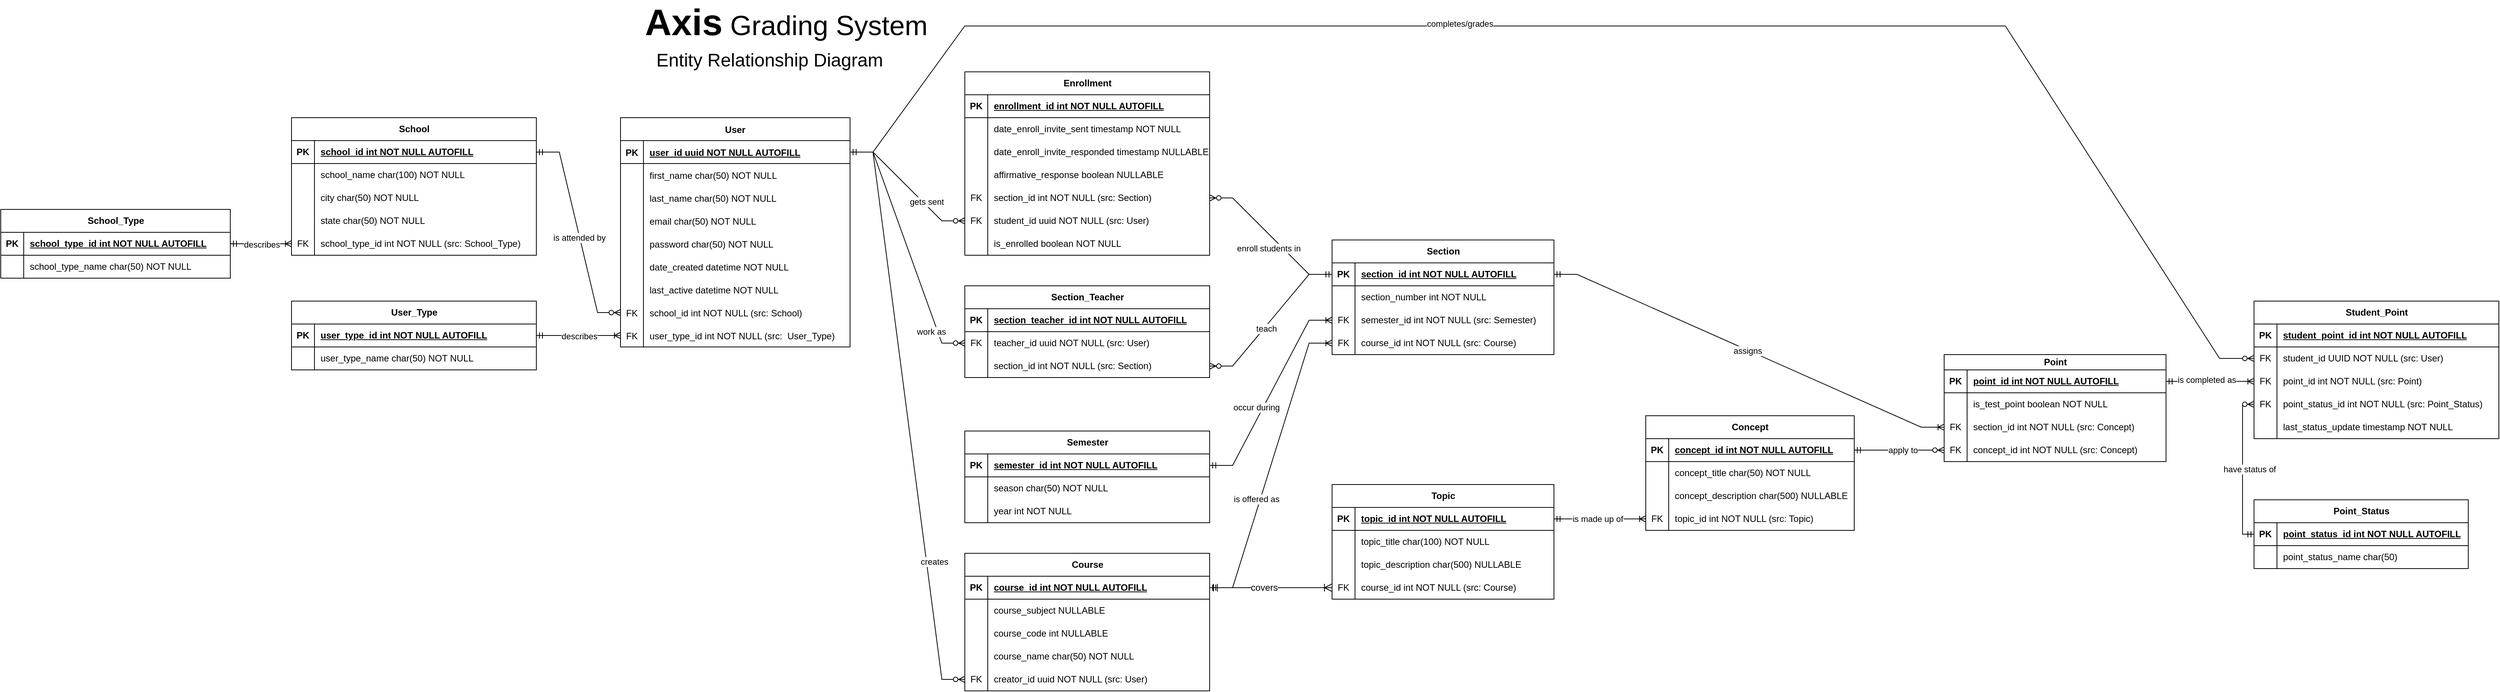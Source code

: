 <mxfile version="26.0.14">
  <diagram id="R2lEEEUBdFMjLlhIrx00" name="Page-1">
    <mxGraphModel dx="1559" dy="318" grid="1" gridSize="10" guides="1" tooltips="1" connect="1" arrows="1" fold="1" page="1" pageScale="1" pageWidth="850" pageHeight="1100" math="0" shadow="0" extFonts="Permanent Marker^https://fonts.googleapis.com/css?family=Permanent+Marker">
      <root>
        <mxCell id="0" />
        <mxCell id="1" parent="0" />
        <mxCell id="C-vyLk0tnHw3VtMMgP7b-23" value="User" style="shape=table;startSize=30;container=1;collapsible=1;childLayout=tableLayout;fixedRows=1;rowLines=0;fontStyle=1;align=center;resizeLast=1;" parent="1" vertex="1">
          <mxGeometry x="-10" y="160" width="300" height="300" as="geometry" />
        </mxCell>
        <mxCell id="C-vyLk0tnHw3VtMMgP7b-24" value="" style="shape=partialRectangle;collapsible=0;dropTarget=0;pointerEvents=0;fillColor=none;points=[[0,0.5],[1,0.5]];portConstraint=eastwest;top=0;left=0;right=0;bottom=1;" parent="C-vyLk0tnHw3VtMMgP7b-23" vertex="1">
          <mxGeometry y="30" width="300" height="30" as="geometry" />
        </mxCell>
        <mxCell id="C-vyLk0tnHw3VtMMgP7b-25" value="PK" style="shape=partialRectangle;overflow=hidden;connectable=0;fillColor=none;top=0;left=0;bottom=0;right=0;fontStyle=1;" parent="C-vyLk0tnHw3VtMMgP7b-24" vertex="1">
          <mxGeometry width="30" height="30" as="geometry">
            <mxRectangle width="30" height="30" as="alternateBounds" />
          </mxGeometry>
        </mxCell>
        <mxCell id="C-vyLk0tnHw3VtMMgP7b-26" value="user_id uuid NOT NULL AUTOFILL" style="shape=partialRectangle;overflow=hidden;connectable=0;fillColor=none;top=0;left=0;bottom=0;right=0;align=left;spacingLeft=6;fontStyle=5;" parent="C-vyLk0tnHw3VtMMgP7b-24" vertex="1">
          <mxGeometry x="30" width="270" height="30" as="geometry">
            <mxRectangle width="270" height="30" as="alternateBounds" />
          </mxGeometry>
        </mxCell>
        <mxCell id="C-vyLk0tnHw3VtMMgP7b-27" value="" style="shape=partialRectangle;collapsible=0;dropTarget=0;pointerEvents=0;fillColor=none;points=[[0,0.5],[1,0.5]];portConstraint=eastwest;top=0;left=0;right=0;bottom=0;" parent="C-vyLk0tnHw3VtMMgP7b-23" vertex="1">
          <mxGeometry y="60" width="300" height="30" as="geometry" />
        </mxCell>
        <mxCell id="C-vyLk0tnHw3VtMMgP7b-28" value="" style="shape=partialRectangle;overflow=hidden;connectable=0;fillColor=none;top=0;left=0;bottom=0;right=0;" parent="C-vyLk0tnHw3VtMMgP7b-27" vertex="1">
          <mxGeometry width="30" height="30" as="geometry">
            <mxRectangle width="30" height="30" as="alternateBounds" />
          </mxGeometry>
        </mxCell>
        <mxCell id="C-vyLk0tnHw3VtMMgP7b-29" value="first_name char(50) NOT NULL" style="shape=partialRectangle;overflow=hidden;connectable=0;fillColor=none;top=0;left=0;bottom=0;right=0;align=left;spacingLeft=6;" parent="C-vyLk0tnHw3VtMMgP7b-27" vertex="1">
          <mxGeometry x="30" width="270" height="30" as="geometry">
            <mxRectangle width="270" height="30" as="alternateBounds" />
          </mxGeometry>
        </mxCell>
        <mxCell id="Z-d-56PFhh3GTYc2f6EE-4" value="" style="shape=partialRectangle;collapsible=0;dropTarget=0;pointerEvents=0;fillColor=none;points=[[0,0.5],[1,0.5]];portConstraint=eastwest;top=0;left=0;right=0;bottom=0;" parent="C-vyLk0tnHw3VtMMgP7b-23" vertex="1">
          <mxGeometry y="90" width="300" height="30" as="geometry" />
        </mxCell>
        <mxCell id="Z-d-56PFhh3GTYc2f6EE-5" value="" style="shape=partialRectangle;overflow=hidden;connectable=0;fillColor=none;top=0;left=0;bottom=0;right=0;" parent="Z-d-56PFhh3GTYc2f6EE-4" vertex="1">
          <mxGeometry width="30" height="30" as="geometry">
            <mxRectangle width="30" height="30" as="alternateBounds" />
          </mxGeometry>
        </mxCell>
        <mxCell id="Z-d-56PFhh3GTYc2f6EE-6" value="last_name char(50) NOT NULL" style="shape=partialRectangle;overflow=hidden;connectable=0;fillColor=none;top=0;left=0;bottom=0;right=0;align=left;spacingLeft=6;" parent="Z-d-56PFhh3GTYc2f6EE-4" vertex="1">
          <mxGeometry x="30" width="270" height="30" as="geometry">
            <mxRectangle width="270" height="30" as="alternateBounds" />
          </mxGeometry>
        </mxCell>
        <mxCell id="Z-d-56PFhh3GTYc2f6EE-7" value="" style="shape=partialRectangle;collapsible=0;dropTarget=0;pointerEvents=0;fillColor=none;points=[[0,0.5],[1,0.5]];portConstraint=eastwest;top=0;left=0;right=0;bottom=0;" parent="C-vyLk0tnHw3VtMMgP7b-23" vertex="1">
          <mxGeometry y="120" width="300" height="30" as="geometry" />
        </mxCell>
        <mxCell id="Z-d-56PFhh3GTYc2f6EE-8" value="" style="shape=partialRectangle;overflow=hidden;connectable=0;fillColor=none;top=0;left=0;bottom=0;right=0;" parent="Z-d-56PFhh3GTYc2f6EE-7" vertex="1">
          <mxGeometry width="30" height="30" as="geometry">
            <mxRectangle width="30" height="30" as="alternateBounds" />
          </mxGeometry>
        </mxCell>
        <mxCell id="Z-d-56PFhh3GTYc2f6EE-9" value="email char(50) NOT NULL" style="shape=partialRectangle;overflow=hidden;connectable=0;fillColor=none;top=0;left=0;bottom=0;right=0;align=left;spacingLeft=6;" parent="Z-d-56PFhh3GTYc2f6EE-7" vertex="1">
          <mxGeometry x="30" width="270" height="30" as="geometry">
            <mxRectangle width="270" height="30" as="alternateBounds" />
          </mxGeometry>
        </mxCell>
        <mxCell id="Z-d-56PFhh3GTYc2f6EE-10" value="" style="shape=partialRectangle;collapsible=0;dropTarget=0;pointerEvents=0;fillColor=none;points=[[0,0.5],[1,0.5]];portConstraint=eastwest;top=0;left=0;right=0;bottom=0;" parent="C-vyLk0tnHw3VtMMgP7b-23" vertex="1">
          <mxGeometry y="150" width="300" height="30" as="geometry" />
        </mxCell>
        <mxCell id="Z-d-56PFhh3GTYc2f6EE-11" value="" style="shape=partialRectangle;overflow=hidden;connectable=0;fillColor=none;top=0;left=0;bottom=0;right=0;" parent="Z-d-56PFhh3GTYc2f6EE-10" vertex="1">
          <mxGeometry width="30" height="30" as="geometry">
            <mxRectangle width="30" height="30" as="alternateBounds" />
          </mxGeometry>
        </mxCell>
        <mxCell id="Z-d-56PFhh3GTYc2f6EE-12" value="password char(50) NOT NULL" style="shape=partialRectangle;overflow=hidden;connectable=0;fillColor=none;top=0;left=0;bottom=0;right=0;align=left;spacingLeft=6;" parent="Z-d-56PFhh3GTYc2f6EE-10" vertex="1">
          <mxGeometry x="30" width="270" height="30" as="geometry">
            <mxRectangle width="270" height="30" as="alternateBounds" />
          </mxGeometry>
        </mxCell>
        <mxCell id="Z-d-56PFhh3GTYc2f6EE-16" value="" style="shape=partialRectangle;collapsible=0;dropTarget=0;pointerEvents=0;fillColor=none;points=[[0,0.5],[1,0.5]];portConstraint=eastwest;top=0;left=0;right=0;bottom=0;" parent="C-vyLk0tnHw3VtMMgP7b-23" vertex="1">
          <mxGeometry y="180" width="300" height="30" as="geometry" />
        </mxCell>
        <mxCell id="Z-d-56PFhh3GTYc2f6EE-17" value="" style="shape=partialRectangle;overflow=hidden;connectable=0;fillColor=none;top=0;left=0;bottom=0;right=0;" parent="Z-d-56PFhh3GTYc2f6EE-16" vertex="1">
          <mxGeometry width="30" height="30" as="geometry">
            <mxRectangle width="30" height="30" as="alternateBounds" />
          </mxGeometry>
        </mxCell>
        <mxCell id="Z-d-56PFhh3GTYc2f6EE-18" value="date_created datetime NOT NULL" style="shape=partialRectangle;overflow=hidden;connectable=0;fillColor=none;top=0;left=0;bottom=0;right=0;align=left;spacingLeft=6;" parent="Z-d-56PFhh3GTYc2f6EE-16" vertex="1">
          <mxGeometry x="30" width="270" height="30" as="geometry">
            <mxRectangle width="270" height="30" as="alternateBounds" />
          </mxGeometry>
        </mxCell>
        <mxCell id="Z-d-56PFhh3GTYc2f6EE-19" value="" style="shape=partialRectangle;collapsible=0;dropTarget=0;pointerEvents=0;fillColor=none;points=[[0,0.5],[1,0.5]];portConstraint=eastwest;top=0;left=0;right=0;bottom=0;" parent="C-vyLk0tnHw3VtMMgP7b-23" vertex="1">
          <mxGeometry y="210" width="300" height="30" as="geometry" />
        </mxCell>
        <mxCell id="Z-d-56PFhh3GTYc2f6EE-20" value="" style="shape=partialRectangle;overflow=hidden;connectable=0;fillColor=none;top=0;left=0;bottom=0;right=0;" parent="Z-d-56PFhh3GTYc2f6EE-19" vertex="1">
          <mxGeometry width="30" height="30" as="geometry">
            <mxRectangle width="30" height="30" as="alternateBounds" />
          </mxGeometry>
        </mxCell>
        <mxCell id="Z-d-56PFhh3GTYc2f6EE-21" value="last_active datetime NOT NULL" style="shape=partialRectangle;overflow=hidden;connectable=0;fillColor=none;top=0;left=0;bottom=0;right=0;align=left;spacingLeft=6;" parent="Z-d-56PFhh3GTYc2f6EE-19" vertex="1">
          <mxGeometry x="30" width="270" height="30" as="geometry">
            <mxRectangle width="270" height="30" as="alternateBounds" />
          </mxGeometry>
        </mxCell>
        <mxCell id="sfZBAsEWh2MTUG-7i0a9-5" value="" style="shape=partialRectangle;collapsible=0;dropTarget=0;pointerEvents=0;fillColor=none;points=[[0,0.5],[1,0.5]];portConstraint=eastwest;top=0;left=0;right=0;bottom=0;" parent="C-vyLk0tnHw3VtMMgP7b-23" vertex="1">
          <mxGeometry y="240" width="300" height="30" as="geometry" />
        </mxCell>
        <mxCell id="sfZBAsEWh2MTUG-7i0a9-6" value="FK" style="shape=partialRectangle;overflow=hidden;connectable=0;fillColor=none;top=0;left=0;bottom=0;right=0;" parent="sfZBAsEWh2MTUG-7i0a9-5" vertex="1">
          <mxGeometry width="30" height="30" as="geometry">
            <mxRectangle width="30" height="30" as="alternateBounds" />
          </mxGeometry>
        </mxCell>
        <mxCell id="sfZBAsEWh2MTUG-7i0a9-7" value="school_id int NOT NULL (src: School)" style="shape=partialRectangle;overflow=hidden;connectable=0;fillColor=none;top=0;left=0;bottom=0;right=0;align=left;spacingLeft=6;" parent="sfZBAsEWh2MTUG-7i0a9-5" vertex="1">
          <mxGeometry x="30" width="270" height="30" as="geometry">
            <mxRectangle width="270" height="30" as="alternateBounds" />
          </mxGeometry>
        </mxCell>
        <mxCell id="sfZBAsEWh2MTUG-7i0a9-8" value="" style="shape=partialRectangle;collapsible=0;dropTarget=0;pointerEvents=0;fillColor=none;points=[[0,0.5],[1,0.5]];portConstraint=eastwest;top=0;left=0;right=0;bottom=0;" parent="C-vyLk0tnHw3VtMMgP7b-23" vertex="1">
          <mxGeometry y="270" width="300" height="30" as="geometry" />
        </mxCell>
        <mxCell id="sfZBAsEWh2MTUG-7i0a9-9" value="FK" style="shape=partialRectangle;overflow=hidden;connectable=0;fillColor=none;top=0;left=0;bottom=0;right=0;" parent="sfZBAsEWh2MTUG-7i0a9-8" vertex="1">
          <mxGeometry width="30" height="30" as="geometry">
            <mxRectangle width="30" height="30" as="alternateBounds" />
          </mxGeometry>
        </mxCell>
        <mxCell id="sfZBAsEWh2MTUG-7i0a9-10" value="user_type_id int NOT NULL (src:  User_Type)" style="shape=partialRectangle;overflow=hidden;connectable=0;fillColor=none;top=0;left=0;bottom=0;right=0;align=left;spacingLeft=6;" parent="sfZBAsEWh2MTUG-7i0a9-8" vertex="1">
          <mxGeometry x="30" width="270" height="30" as="geometry">
            <mxRectangle width="270" height="30" as="alternateBounds" />
          </mxGeometry>
        </mxCell>
        <mxCell id="Z-d-56PFhh3GTYc2f6EE-23" value="School" style="shape=table;startSize=30;container=1;collapsible=1;childLayout=tableLayout;fixedRows=1;rowLines=0;fontStyle=1;align=center;resizeLast=1;html=1;" parent="1" vertex="1">
          <mxGeometry x="-440" y="160" width="320" height="180" as="geometry" />
        </mxCell>
        <mxCell id="Z-d-56PFhh3GTYc2f6EE-24" value="" style="shape=tableRow;horizontal=0;startSize=0;swimlaneHead=0;swimlaneBody=0;fillColor=none;collapsible=0;dropTarget=0;points=[[0,0.5],[1,0.5]];portConstraint=eastwest;top=0;left=0;right=0;bottom=1;" parent="Z-d-56PFhh3GTYc2f6EE-23" vertex="1">
          <mxGeometry y="30" width="320" height="30" as="geometry" />
        </mxCell>
        <mxCell id="Z-d-56PFhh3GTYc2f6EE-25" value="PK" style="shape=partialRectangle;connectable=0;fillColor=none;top=0;left=0;bottom=0;right=0;fontStyle=1;overflow=hidden;whiteSpace=wrap;html=1;" parent="Z-d-56PFhh3GTYc2f6EE-24" vertex="1">
          <mxGeometry width="30" height="30" as="geometry">
            <mxRectangle width="30" height="30" as="alternateBounds" />
          </mxGeometry>
        </mxCell>
        <mxCell id="Z-d-56PFhh3GTYc2f6EE-26" value="school_id int NOT NULL AUTOFILL" style="shape=partialRectangle;connectable=0;fillColor=none;top=0;left=0;bottom=0;right=0;align=left;spacingLeft=6;fontStyle=5;overflow=hidden;whiteSpace=wrap;html=1;strokeColor=default;" parent="Z-d-56PFhh3GTYc2f6EE-24" vertex="1">
          <mxGeometry x="30" width="290" height="30" as="geometry">
            <mxRectangle width="290" height="30" as="alternateBounds" />
          </mxGeometry>
        </mxCell>
        <mxCell id="Z-d-56PFhh3GTYc2f6EE-30" value="" style="shape=tableRow;horizontal=0;startSize=0;swimlaneHead=0;swimlaneBody=0;fillColor=none;collapsible=0;dropTarget=0;points=[[0,0.5],[1,0.5]];portConstraint=eastwest;top=0;left=0;right=0;bottom=0;" parent="Z-d-56PFhh3GTYc2f6EE-23" vertex="1">
          <mxGeometry y="60" width="320" height="30" as="geometry" />
        </mxCell>
        <mxCell id="Z-d-56PFhh3GTYc2f6EE-31" value="" style="shape=partialRectangle;connectable=0;fillColor=none;top=0;left=0;bottom=0;right=0;editable=1;overflow=hidden;whiteSpace=wrap;html=1;" parent="Z-d-56PFhh3GTYc2f6EE-30" vertex="1">
          <mxGeometry width="30" height="30" as="geometry">
            <mxRectangle width="30" height="30" as="alternateBounds" />
          </mxGeometry>
        </mxCell>
        <mxCell id="Z-d-56PFhh3GTYc2f6EE-32" value="school_name char(100) NOT NULL" style="shape=partialRectangle;connectable=0;fillColor=none;top=0;left=0;bottom=0;right=0;align=left;spacingLeft=6;overflow=hidden;whiteSpace=wrap;html=1;" parent="Z-d-56PFhh3GTYc2f6EE-30" vertex="1">
          <mxGeometry x="30" width="290" height="30" as="geometry">
            <mxRectangle width="290" height="30" as="alternateBounds" />
          </mxGeometry>
        </mxCell>
        <mxCell id="Z-d-56PFhh3GTYc2f6EE-33" value="" style="shape=tableRow;horizontal=0;startSize=0;swimlaneHead=0;swimlaneBody=0;fillColor=none;collapsible=0;dropTarget=0;points=[[0,0.5],[1,0.5]];portConstraint=eastwest;top=0;left=0;right=0;bottom=0;" parent="Z-d-56PFhh3GTYc2f6EE-23" vertex="1">
          <mxGeometry y="90" width="320" height="30" as="geometry" />
        </mxCell>
        <mxCell id="Z-d-56PFhh3GTYc2f6EE-34" value="" style="shape=partialRectangle;connectable=0;fillColor=none;top=0;left=0;bottom=0;right=0;editable=1;overflow=hidden;whiteSpace=wrap;html=1;" parent="Z-d-56PFhh3GTYc2f6EE-33" vertex="1">
          <mxGeometry width="30" height="30" as="geometry">
            <mxRectangle width="30" height="30" as="alternateBounds" />
          </mxGeometry>
        </mxCell>
        <mxCell id="Z-d-56PFhh3GTYc2f6EE-35" value="city char(50) NOT NULL" style="shape=partialRectangle;connectable=0;fillColor=none;top=0;left=0;bottom=0;right=0;align=left;spacingLeft=6;overflow=hidden;whiteSpace=wrap;html=1;" parent="Z-d-56PFhh3GTYc2f6EE-33" vertex="1">
          <mxGeometry x="30" width="290" height="30" as="geometry">
            <mxRectangle width="290" height="30" as="alternateBounds" />
          </mxGeometry>
        </mxCell>
        <mxCell id="Z-d-56PFhh3GTYc2f6EE-36" value="" style="shape=tableRow;horizontal=0;startSize=0;swimlaneHead=0;swimlaneBody=0;fillColor=none;collapsible=0;dropTarget=0;points=[[0,0.5],[1,0.5]];portConstraint=eastwest;top=0;left=0;right=0;bottom=0;" parent="Z-d-56PFhh3GTYc2f6EE-23" vertex="1">
          <mxGeometry y="120" width="320" height="30" as="geometry" />
        </mxCell>
        <mxCell id="Z-d-56PFhh3GTYc2f6EE-37" value="" style="shape=partialRectangle;connectable=0;fillColor=none;top=0;left=0;bottom=0;right=0;editable=1;overflow=hidden;whiteSpace=wrap;html=1;" parent="Z-d-56PFhh3GTYc2f6EE-36" vertex="1">
          <mxGeometry width="30" height="30" as="geometry">
            <mxRectangle width="30" height="30" as="alternateBounds" />
          </mxGeometry>
        </mxCell>
        <mxCell id="Z-d-56PFhh3GTYc2f6EE-38" value="state char(50) NOT NULL" style="shape=partialRectangle;connectable=0;fillColor=none;top=0;left=0;bottom=0;right=0;align=left;spacingLeft=6;overflow=hidden;whiteSpace=wrap;html=1;" parent="Z-d-56PFhh3GTYc2f6EE-36" vertex="1">
          <mxGeometry x="30" width="290" height="30" as="geometry">
            <mxRectangle width="290" height="30" as="alternateBounds" />
          </mxGeometry>
        </mxCell>
        <mxCell id="iHMJBlF9RZtRSDjJwfyk-16" value="" style="shape=tableRow;horizontal=0;startSize=0;swimlaneHead=0;swimlaneBody=0;fillColor=none;collapsible=0;dropTarget=0;points=[[0,0.5],[1,0.5]];portConstraint=eastwest;top=0;left=0;right=0;bottom=0;" parent="Z-d-56PFhh3GTYc2f6EE-23" vertex="1">
          <mxGeometry y="150" width="320" height="30" as="geometry" />
        </mxCell>
        <mxCell id="iHMJBlF9RZtRSDjJwfyk-17" value="FK" style="shape=partialRectangle;connectable=0;fillColor=none;top=0;left=0;bottom=0;right=0;editable=1;overflow=hidden;whiteSpace=wrap;html=1;" parent="iHMJBlF9RZtRSDjJwfyk-16" vertex="1">
          <mxGeometry width="30" height="30" as="geometry">
            <mxRectangle width="30" height="30" as="alternateBounds" />
          </mxGeometry>
        </mxCell>
        <mxCell id="iHMJBlF9RZtRSDjJwfyk-18" value="school_type_id int NOT NULL (src: School_Type)" style="shape=partialRectangle;connectable=0;fillColor=none;top=0;left=0;bottom=0;right=0;align=left;spacingLeft=6;overflow=hidden;whiteSpace=wrap;html=1;" parent="iHMJBlF9RZtRSDjJwfyk-16" vertex="1">
          <mxGeometry x="30" width="290" height="30" as="geometry">
            <mxRectangle width="290" height="30" as="alternateBounds" />
          </mxGeometry>
        </mxCell>
        <mxCell id="Z-d-56PFhh3GTYc2f6EE-39" value="&lt;font style=&quot;font-size: 24px;&quot;&gt;Entity Relationship Diagram&lt;/font&gt;" style="text;html=1;align=center;verticalAlign=middle;whiteSpace=wrap;rounded=0;" parent="1" vertex="1">
          <mxGeometry y="70" width="370" height="30" as="geometry" />
        </mxCell>
        <mxCell id="Z-d-56PFhh3GTYc2f6EE-40" value="" style="edgeStyle=entityRelationEdgeStyle;fontSize=12;html=1;endArrow=ERzeroToMany;startArrow=ERmandOne;rounded=0;exitX=1;exitY=0.5;exitDx=0;exitDy=0;entryX=0;entryY=0.5;entryDx=0;entryDy=0;" parent="1" source="Z-d-56PFhh3GTYc2f6EE-24" target="sfZBAsEWh2MTUG-7i0a9-5" edge="1">
          <mxGeometry width="100" height="100" relative="1" as="geometry">
            <mxPoint x="380" y="400" as="sourcePoint" />
            <mxPoint y="720" as="targetPoint" />
          </mxGeometry>
        </mxCell>
        <mxCell id="Z-d-56PFhh3GTYc2f6EE-41" value="is attended by" style="edgeLabel;html=1;align=center;verticalAlign=middle;resizable=0;points=[];" parent="Z-d-56PFhh3GTYc2f6EE-40" vertex="1" connectable="0">
          <mxGeometry x="-0.143" y="1" relative="1" as="geometry">
            <mxPoint x="4" y="26" as="offset" />
          </mxGeometry>
        </mxCell>
        <mxCell id="Z-d-56PFhh3GTYc2f6EE-42" value="Semester" style="shape=table;startSize=30;container=1;collapsible=1;childLayout=tableLayout;fixedRows=1;rowLines=0;fontStyle=1;align=center;resizeLast=1;html=1;" parent="1" vertex="1">
          <mxGeometry x="440" y="570" width="320" height="120" as="geometry" />
        </mxCell>
        <mxCell id="Z-d-56PFhh3GTYc2f6EE-43" value="" style="shape=tableRow;horizontal=0;startSize=0;swimlaneHead=0;swimlaneBody=0;fillColor=none;collapsible=0;dropTarget=0;points=[[0,0.5],[1,0.5]];portConstraint=eastwest;top=0;left=0;right=0;bottom=1;" parent="Z-d-56PFhh3GTYc2f6EE-42" vertex="1">
          <mxGeometry y="30" width="320" height="30" as="geometry" />
        </mxCell>
        <mxCell id="Z-d-56PFhh3GTYc2f6EE-44" value="PK" style="shape=partialRectangle;connectable=0;fillColor=none;top=0;left=0;bottom=0;right=0;fontStyle=1;overflow=hidden;whiteSpace=wrap;html=1;" parent="Z-d-56PFhh3GTYc2f6EE-43" vertex="1">
          <mxGeometry width="30" height="30" as="geometry">
            <mxRectangle width="30" height="30" as="alternateBounds" />
          </mxGeometry>
        </mxCell>
        <mxCell id="Z-d-56PFhh3GTYc2f6EE-45" value="semester_id int NOT NULL AUTOFILL" style="shape=partialRectangle;connectable=0;fillColor=none;top=0;left=0;bottom=0;right=0;align=left;spacingLeft=6;fontStyle=5;overflow=hidden;whiteSpace=wrap;html=1;" parent="Z-d-56PFhh3GTYc2f6EE-43" vertex="1">
          <mxGeometry x="30" width="290" height="30" as="geometry">
            <mxRectangle width="290" height="30" as="alternateBounds" />
          </mxGeometry>
        </mxCell>
        <mxCell id="Z-d-56PFhh3GTYc2f6EE-46" value="" style="shape=tableRow;horizontal=0;startSize=0;swimlaneHead=0;swimlaneBody=0;fillColor=none;collapsible=0;dropTarget=0;points=[[0,0.5],[1,0.5]];portConstraint=eastwest;top=0;left=0;right=0;bottom=0;" parent="Z-d-56PFhh3GTYc2f6EE-42" vertex="1">
          <mxGeometry y="60" width="320" height="30" as="geometry" />
        </mxCell>
        <mxCell id="Z-d-56PFhh3GTYc2f6EE-47" value="" style="shape=partialRectangle;connectable=0;fillColor=none;top=0;left=0;bottom=0;right=0;editable=1;overflow=hidden;whiteSpace=wrap;html=1;" parent="Z-d-56PFhh3GTYc2f6EE-46" vertex="1">
          <mxGeometry width="30" height="30" as="geometry">
            <mxRectangle width="30" height="30" as="alternateBounds" />
          </mxGeometry>
        </mxCell>
        <mxCell id="Z-d-56PFhh3GTYc2f6EE-48" value="season char(50) NOT NULL" style="shape=partialRectangle;connectable=0;fillColor=none;top=0;left=0;bottom=0;right=0;align=left;spacingLeft=6;overflow=hidden;whiteSpace=wrap;html=1;" parent="Z-d-56PFhh3GTYc2f6EE-46" vertex="1">
          <mxGeometry x="30" width="290" height="30" as="geometry">
            <mxRectangle width="290" height="30" as="alternateBounds" />
          </mxGeometry>
        </mxCell>
        <mxCell id="Z-d-56PFhh3GTYc2f6EE-49" value="" style="shape=tableRow;horizontal=0;startSize=0;swimlaneHead=0;swimlaneBody=0;fillColor=none;collapsible=0;dropTarget=0;points=[[0,0.5],[1,0.5]];portConstraint=eastwest;top=0;left=0;right=0;bottom=0;" parent="Z-d-56PFhh3GTYc2f6EE-42" vertex="1">
          <mxGeometry y="90" width="320" height="30" as="geometry" />
        </mxCell>
        <mxCell id="Z-d-56PFhh3GTYc2f6EE-50" value="" style="shape=partialRectangle;connectable=0;fillColor=none;top=0;left=0;bottom=0;right=0;editable=1;overflow=hidden;whiteSpace=wrap;html=1;" parent="Z-d-56PFhh3GTYc2f6EE-49" vertex="1">
          <mxGeometry width="30" height="30" as="geometry">
            <mxRectangle width="30" height="30" as="alternateBounds" />
          </mxGeometry>
        </mxCell>
        <mxCell id="Z-d-56PFhh3GTYc2f6EE-51" value="year int NOT NULL" style="shape=partialRectangle;connectable=0;fillColor=none;top=0;left=0;bottom=0;right=0;align=left;spacingLeft=6;overflow=hidden;whiteSpace=wrap;html=1;" parent="Z-d-56PFhh3GTYc2f6EE-49" vertex="1">
          <mxGeometry x="30" width="290" height="30" as="geometry">
            <mxRectangle width="290" height="30" as="alternateBounds" />
          </mxGeometry>
        </mxCell>
        <mxCell id="Z-d-56PFhh3GTYc2f6EE-55" value="Course" style="shape=table;startSize=30;container=1;collapsible=1;childLayout=tableLayout;fixedRows=1;rowLines=0;fontStyle=1;align=center;resizeLast=1;html=1;" parent="1" vertex="1">
          <mxGeometry x="440" y="730" width="320" height="180" as="geometry" />
        </mxCell>
        <mxCell id="Z-d-56PFhh3GTYc2f6EE-56" value="" style="shape=tableRow;horizontal=0;startSize=0;swimlaneHead=0;swimlaneBody=0;fillColor=none;collapsible=0;dropTarget=0;points=[[0,0.5],[1,0.5]];portConstraint=eastwest;top=0;left=0;right=0;bottom=1;" parent="Z-d-56PFhh3GTYc2f6EE-55" vertex="1">
          <mxGeometry y="30" width="320" height="30" as="geometry" />
        </mxCell>
        <mxCell id="Z-d-56PFhh3GTYc2f6EE-57" value="PK" style="shape=partialRectangle;connectable=0;fillColor=none;top=0;left=0;bottom=0;right=0;fontStyle=1;overflow=hidden;whiteSpace=wrap;html=1;" parent="Z-d-56PFhh3GTYc2f6EE-56" vertex="1">
          <mxGeometry width="30" height="30" as="geometry">
            <mxRectangle width="30" height="30" as="alternateBounds" />
          </mxGeometry>
        </mxCell>
        <mxCell id="Z-d-56PFhh3GTYc2f6EE-58" value="course_id int NOT NULL AUTOFILL" style="shape=partialRectangle;connectable=0;fillColor=none;top=0;left=0;bottom=0;right=0;align=left;spacingLeft=6;fontStyle=5;overflow=hidden;whiteSpace=wrap;html=1;" parent="Z-d-56PFhh3GTYc2f6EE-56" vertex="1">
          <mxGeometry x="30" width="290" height="30" as="geometry">
            <mxRectangle width="290" height="30" as="alternateBounds" />
          </mxGeometry>
        </mxCell>
        <mxCell id="Z-d-56PFhh3GTYc2f6EE-59" value="" style="shape=tableRow;horizontal=0;startSize=0;swimlaneHead=0;swimlaneBody=0;fillColor=none;collapsible=0;dropTarget=0;points=[[0,0.5],[1,0.5]];portConstraint=eastwest;top=0;left=0;right=0;bottom=0;" parent="Z-d-56PFhh3GTYc2f6EE-55" vertex="1">
          <mxGeometry y="60" width="320" height="30" as="geometry" />
        </mxCell>
        <mxCell id="Z-d-56PFhh3GTYc2f6EE-60" value="" style="shape=partialRectangle;connectable=0;fillColor=none;top=0;left=0;bottom=0;right=0;editable=1;overflow=hidden;whiteSpace=wrap;html=1;" parent="Z-d-56PFhh3GTYc2f6EE-59" vertex="1">
          <mxGeometry width="30" height="30" as="geometry">
            <mxRectangle width="30" height="30" as="alternateBounds" />
          </mxGeometry>
        </mxCell>
        <mxCell id="Z-d-56PFhh3GTYc2f6EE-61" value="course_subject NULLABLE" style="shape=partialRectangle;connectable=0;fillColor=none;top=0;left=0;bottom=0;right=0;align=left;spacingLeft=6;overflow=hidden;whiteSpace=wrap;html=1;" parent="Z-d-56PFhh3GTYc2f6EE-59" vertex="1">
          <mxGeometry x="30" width="290" height="30" as="geometry">
            <mxRectangle width="290" height="30" as="alternateBounds" />
          </mxGeometry>
        </mxCell>
        <mxCell id="Z-d-56PFhh3GTYc2f6EE-62" value="" style="shape=tableRow;horizontal=0;startSize=0;swimlaneHead=0;swimlaneBody=0;fillColor=none;collapsible=0;dropTarget=0;points=[[0,0.5],[1,0.5]];portConstraint=eastwest;top=0;left=0;right=0;bottom=0;" parent="Z-d-56PFhh3GTYc2f6EE-55" vertex="1">
          <mxGeometry y="90" width="320" height="30" as="geometry" />
        </mxCell>
        <mxCell id="Z-d-56PFhh3GTYc2f6EE-63" value="" style="shape=partialRectangle;connectable=0;fillColor=none;top=0;left=0;bottom=0;right=0;editable=1;overflow=hidden;whiteSpace=wrap;html=1;" parent="Z-d-56PFhh3GTYc2f6EE-62" vertex="1">
          <mxGeometry width="30" height="30" as="geometry">
            <mxRectangle width="30" height="30" as="alternateBounds" />
          </mxGeometry>
        </mxCell>
        <mxCell id="Z-d-56PFhh3GTYc2f6EE-64" value="course_code int NULLABLE" style="shape=partialRectangle;connectable=0;fillColor=none;top=0;left=0;bottom=0;right=0;align=left;spacingLeft=6;overflow=hidden;whiteSpace=wrap;html=1;" parent="Z-d-56PFhh3GTYc2f6EE-62" vertex="1">
          <mxGeometry x="30" width="290" height="30" as="geometry">
            <mxRectangle width="290" height="30" as="alternateBounds" />
          </mxGeometry>
        </mxCell>
        <mxCell id="sfZBAsEWh2MTUG-7i0a9-73" value="" style="shape=tableRow;horizontal=0;startSize=0;swimlaneHead=0;swimlaneBody=0;fillColor=none;collapsible=0;dropTarget=0;points=[[0,0.5],[1,0.5]];portConstraint=eastwest;top=0;left=0;right=0;bottom=0;" parent="Z-d-56PFhh3GTYc2f6EE-55" vertex="1">
          <mxGeometry y="120" width="320" height="30" as="geometry" />
        </mxCell>
        <mxCell id="sfZBAsEWh2MTUG-7i0a9-74" value="" style="shape=partialRectangle;connectable=0;fillColor=none;top=0;left=0;bottom=0;right=0;editable=1;overflow=hidden;whiteSpace=wrap;html=1;" parent="sfZBAsEWh2MTUG-7i0a9-73" vertex="1">
          <mxGeometry width="30" height="30" as="geometry">
            <mxRectangle width="30" height="30" as="alternateBounds" />
          </mxGeometry>
        </mxCell>
        <mxCell id="sfZBAsEWh2MTUG-7i0a9-75" value="course_name char(50) NOT NULL" style="shape=partialRectangle;connectable=0;fillColor=none;top=0;left=0;bottom=0;right=0;align=left;spacingLeft=6;overflow=hidden;whiteSpace=wrap;html=1;" parent="sfZBAsEWh2MTUG-7i0a9-73" vertex="1">
          <mxGeometry x="30" width="290" height="30" as="geometry">
            <mxRectangle width="290" height="30" as="alternateBounds" />
          </mxGeometry>
        </mxCell>
        <mxCell id="KNX3QRS6JFhV2RwggZ4B-4" value="" style="shape=tableRow;horizontal=0;startSize=0;swimlaneHead=0;swimlaneBody=0;fillColor=none;collapsible=0;dropTarget=0;points=[[0,0.5],[1,0.5]];portConstraint=eastwest;top=0;left=0;right=0;bottom=0;" vertex="1" parent="Z-d-56PFhh3GTYc2f6EE-55">
          <mxGeometry y="150" width="320" height="30" as="geometry" />
        </mxCell>
        <mxCell id="KNX3QRS6JFhV2RwggZ4B-5" value="FK" style="shape=partialRectangle;connectable=0;fillColor=none;top=0;left=0;bottom=0;right=0;editable=1;overflow=hidden;whiteSpace=wrap;html=1;" vertex="1" parent="KNX3QRS6JFhV2RwggZ4B-4">
          <mxGeometry width="30" height="30" as="geometry">
            <mxRectangle width="30" height="30" as="alternateBounds" />
          </mxGeometry>
        </mxCell>
        <mxCell id="KNX3QRS6JFhV2RwggZ4B-6" value="creator_id uuid NOT NULL (src: User)" style="shape=partialRectangle;connectable=0;fillColor=none;top=0;left=0;bottom=0;right=0;align=left;spacingLeft=6;overflow=hidden;whiteSpace=wrap;html=1;" vertex="1" parent="KNX3QRS6JFhV2RwggZ4B-4">
          <mxGeometry x="30" width="290" height="30" as="geometry">
            <mxRectangle width="290" height="30" as="alternateBounds" />
          </mxGeometry>
        </mxCell>
        <mxCell id="Z-d-56PFhh3GTYc2f6EE-76" value="Section" style="shape=table;startSize=30;container=1;collapsible=1;childLayout=tableLayout;fixedRows=1;rowLines=0;fontStyle=1;align=center;resizeLast=1;html=1;" parent="1" vertex="1">
          <mxGeometry x="920" y="320" width="290" height="150" as="geometry" />
        </mxCell>
        <mxCell id="Z-d-56PFhh3GTYc2f6EE-77" value="" style="shape=tableRow;horizontal=0;startSize=0;swimlaneHead=0;swimlaneBody=0;fillColor=none;collapsible=0;dropTarget=0;points=[[0,0.5],[1,0.5]];portConstraint=eastwest;top=0;left=0;right=0;bottom=1;" parent="Z-d-56PFhh3GTYc2f6EE-76" vertex="1">
          <mxGeometry y="30" width="290" height="30" as="geometry" />
        </mxCell>
        <mxCell id="Z-d-56PFhh3GTYc2f6EE-78" value="PK" style="shape=partialRectangle;connectable=0;fillColor=none;top=0;left=0;bottom=0;right=0;fontStyle=1;overflow=hidden;whiteSpace=wrap;html=1;" parent="Z-d-56PFhh3GTYc2f6EE-77" vertex="1">
          <mxGeometry width="30" height="30" as="geometry">
            <mxRectangle width="30" height="30" as="alternateBounds" />
          </mxGeometry>
        </mxCell>
        <mxCell id="Z-d-56PFhh3GTYc2f6EE-79" value="section_id int NOT NULL AUTOFILL" style="shape=partialRectangle;connectable=0;fillColor=none;top=0;left=0;bottom=0;right=0;align=left;spacingLeft=6;fontStyle=5;overflow=hidden;whiteSpace=wrap;html=1;" parent="Z-d-56PFhh3GTYc2f6EE-77" vertex="1">
          <mxGeometry x="30" width="260" height="30" as="geometry">
            <mxRectangle width="260" height="30" as="alternateBounds" />
          </mxGeometry>
        </mxCell>
        <mxCell id="Z-d-56PFhh3GTYc2f6EE-80" value="" style="shape=tableRow;horizontal=0;startSize=0;swimlaneHead=0;swimlaneBody=0;fillColor=none;collapsible=0;dropTarget=0;points=[[0,0.5],[1,0.5]];portConstraint=eastwest;top=0;left=0;right=0;bottom=0;" parent="Z-d-56PFhh3GTYc2f6EE-76" vertex="1">
          <mxGeometry y="60" width="290" height="30" as="geometry" />
        </mxCell>
        <mxCell id="Z-d-56PFhh3GTYc2f6EE-81" value="" style="shape=partialRectangle;connectable=0;fillColor=none;top=0;left=0;bottom=0;right=0;editable=1;overflow=hidden;whiteSpace=wrap;html=1;" parent="Z-d-56PFhh3GTYc2f6EE-80" vertex="1">
          <mxGeometry width="30" height="30" as="geometry">
            <mxRectangle width="30" height="30" as="alternateBounds" />
          </mxGeometry>
        </mxCell>
        <mxCell id="Z-d-56PFhh3GTYc2f6EE-82" value="section_number int NOT NULL" style="shape=partialRectangle;connectable=0;fillColor=none;top=0;left=0;bottom=0;right=0;align=left;spacingLeft=6;overflow=hidden;whiteSpace=wrap;html=1;" parent="Z-d-56PFhh3GTYc2f6EE-80" vertex="1">
          <mxGeometry x="30" width="260" height="30" as="geometry">
            <mxRectangle width="260" height="30" as="alternateBounds" />
          </mxGeometry>
        </mxCell>
        <mxCell id="Z-d-56PFhh3GTYc2f6EE-83" value="" style="shape=tableRow;horizontal=0;startSize=0;swimlaneHead=0;swimlaneBody=0;fillColor=none;collapsible=0;dropTarget=0;points=[[0,0.5],[1,0.5]];portConstraint=eastwest;top=0;left=0;right=0;bottom=0;" parent="Z-d-56PFhh3GTYc2f6EE-76" vertex="1">
          <mxGeometry y="90" width="290" height="30" as="geometry" />
        </mxCell>
        <mxCell id="Z-d-56PFhh3GTYc2f6EE-84" value="FK" style="shape=partialRectangle;connectable=0;fillColor=none;top=0;left=0;bottom=0;right=0;editable=1;overflow=hidden;whiteSpace=wrap;html=1;" parent="Z-d-56PFhh3GTYc2f6EE-83" vertex="1">
          <mxGeometry width="30" height="30" as="geometry">
            <mxRectangle width="30" height="30" as="alternateBounds" />
          </mxGeometry>
        </mxCell>
        <mxCell id="Z-d-56PFhh3GTYc2f6EE-85" value="semester_id int NOT NULL (src: Semester)" style="shape=partialRectangle;connectable=0;fillColor=none;top=0;left=0;bottom=0;right=0;align=left;spacingLeft=6;overflow=hidden;whiteSpace=wrap;html=1;" parent="Z-d-56PFhh3GTYc2f6EE-83" vertex="1">
          <mxGeometry x="30" width="260" height="30" as="geometry">
            <mxRectangle width="260" height="30" as="alternateBounds" />
          </mxGeometry>
        </mxCell>
        <mxCell id="sfZBAsEWh2MTUG-7i0a9-63" value="" style="shape=tableRow;horizontal=0;startSize=0;swimlaneHead=0;swimlaneBody=0;fillColor=none;collapsible=0;dropTarget=0;points=[[0,0.5],[1,0.5]];portConstraint=eastwest;top=0;left=0;right=0;bottom=0;" parent="Z-d-56PFhh3GTYc2f6EE-76" vertex="1">
          <mxGeometry y="120" width="290" height="30" as="geometry" />
        </mxCell>
        <mxCell id="sfZBAsEWh2MTUG-7i0a9-64" value="FK" style="shape=partialRectangle;connectable=0;fillColor=none;top=0;left=0;bottom=0;right=0;editable=1;overflow=hidden;whiteSpace=wrap;html=1;" parent="sfZBAsEWh2MTUG-7i0a9-63" vertex="1">
          <mxGeometry width="30" height="30" as="geometry">
            <mxRectangle width="30" height="30" as="alternateBounds" />
          </mxGeometry>
        </mxCell>
        <mxCell id="sfZBAsEWh2MTUG-7i0a9-65" value="course_id int NOT NULL (src: Course)" style="shape=partialRectangle;connectable=0;fillColor=none;top=0;left=0;bottom=0;right=0;align=left;spacingLeft=6;overflow=hidden;whiteSpace=wrap;html=1;" parent="sfZBAsEWh2MTUG-7i0a9-63" vertex="1">
          <mxGeometry x="30" width="260" height="30" as="geometry">
            <mxRectangle width="260" height="30" as="alternateBounds" />
          </mxGeometry>
        </mxCell>
        <mxCell id="Z-d-56PFhh3GTYc2f6EE-89" value="" style="fontSize=12;html=1;endArrow=ERoneToMany;startArrow=ERmandOne;rounded=0;entryX=0;entryY=0.5;entryDx=0;entryDy=0;edgeStyle=entityRelationEdgeStyle;exitX=1;exitY=0.5;exitDx=0;exitDy=0;" parent="1" source="Z-d-56PFhh3GTYc2f6EE-56" target="sfZBAsEWh2MTUG-7i0a9-63" edge="1">
          <mxGeometry width="100" height="100" relative="1" as="geometry">
            <mxPoint x="940" y="1120" as="sourcePoint" />
            <mxPoint x="1039" y="470" as="targetPoint" />
          </mxGeometry>
        </mxCell>
        <mxCell id="Z-d-56PFhh3GTYc2f6EE-90" value="is offered as" style="edgeLabel;html=1;align=center;verticalAlign=middle;resizable=0;points=[];" parent="Z-d-56PFhh3GTYc2f6EE-89" vertex="1" connectable="0">
          <mxGeometry x="-0.186" relative="1" as="geometry">
            <mxPoint x="-8" y="9" as="offset" />
          </mxGeometry>
        </mxCell>
        <mxCell id="iHMJBlF9RZtRSDjJwfyk-1" value="User_Type" style="shape=table;startSize=30;container=1;collapsible=1;childLayout=tableLayout;fixedRows=1;rowLines=0;fontStyle=1;align=center;resizeLast=1;html=1;" parent="1" vertex="1">
          <mxGeometry x="-440" y="400" width="320" height="90" as="geometry" />
        </mxCell>
        <mxCell id="iHMJBlF9RZtRSDjJwfyk-2" value="" style="shape=tableRow;horizontal=0;startSize=0;swimlaneHead=0;swimlaneBody=0;fillColor=none;collapsible=0;dropTarget=0;points=[[0,0.5],[1,0.5]];portConstraint=eastwest;top=0;left=0;right=0;bottom=1;" parent="iHMJBlF9RZtRSDjJwfyk-1" vertex="1">
          <mxGeometry y="30" width="320" height="30" as="geometry" />
        </mxCell>
        <mxCell id="iHMJBlF9RZtRSDjJwfyk-3" value="PK" style="shape=partialRectangle;connectable=0;fillColor=none;top=0;left=0;bottom=0;right=0;fontStyle=1;overflow=hidden;whiteSpace=wrap;html=1;" parent="iHMJBlF9RZtRSDjJwfyk-2" vertex="1">
          <mxGeometry width="30" height="30" as="geometry">
            <mxRectangle width="30" height="30" as="alternateBounds" />
          </mxGeometry>
        </mxCell>
        <mxCell id="iHMJBlF9RZtRSDjJwfyk-4" value="user_type_id int NOT NULL AUTOFILL" style="shape=partialRectangle;connectable=0;fillColor=none;top=0;left=0;bottom=0;right=0;align=left;spacingLeft=6;fontStyle=5;overflow=hidden;whiteSpace=wrap;html=1;" parent="iHMJBlF9RZtRSDjJwfyk-2" vertex="1">
          <mxGeometry x="30" width="290" height="30" as="geometry">
            <mxRectangle width="290" height="30" as="alternateBounds" />
          </mxGeometry>
        </mxCell>
        <mxCell id="iHMJBlF9RZtRSDjJwfyk-5" value="" style="shape=tableRow;horizontal=0;startSize=0;swimlaneHead=0;swimlaneBody=0;fillColor=none;collapsible=0;dropTarget=0;points=[[0,0.5],[1,0.5]];portConstraint=eastwest;top=0;left=0;right=0;bottom=0;" parent="iHMJBlF9RZtRSDjJwfyk-1" vertex="1">
          <mxGeometry y="60" width="320" height="30" as="geometry" />
        </mxCell>
        <mxCell id="iHMJBlF9RZtRSDjJwfyk-6" value="" style="shape=partialRectangle;connectable=0;fillColor=none;top=0;left=0;bottom=0;right=0;editable=1;overflow=hidden;whiteSpace=wrap;html=1;" parent="iHMJBlF9RZtRSDjJwfyk-5" vertex="1">
          <mxGeometry width="30" height="30" as="geometry">
            <mxRectangle width="30" height="30" as="alternateBounds" />
          </mxGeometry>
        </mxCell>
        <mxCell id="iHMJBlF9RZtRSDjJwfyk-7" value="user_type_name char(50) NOT NULL" style="shape=partialRectangle;connectable=0;fillColor=none;top=0;left=0;bottom=0;right=0;align=left;spacingLeft=6;overflow=hidden;whiteSpace=wrap;html=1;" parent="iHMJBlF9RZtRSDjJwfyk-5" vertex="1">
          <mxGeometry x="30" width="290" height="30" as="geometry">
            <mxRectangle width="290" height="30" as="alternateBounds" />
          </mxGeometry>
        </mxCell>
        <mxCell id="iHMJBlF9RZtRSDjJwfyk-38" value="Topic" style="shape=table;startSize=30;container=1;collapsible=1;childLayout=tableLayout;fixedRows=1;rowLines=0;fontStyle=1;align=center;resizeLast=1;html=1;" parent="1" vertex="1">
          <mxGeometry x="920" y="640" width="290" height="150" as="geometry" />
        </mxCell>
        <mxCell id="iHMJBlF9RZtRSDjJwfyk-39" value="" style="shape=tableRow;horizontal=0;startSize=0;swimlaneHead=0;swimlaneBody=0;fillColor=none;collapsible=0;dropTarget=0;points=[[0,0.5],[1,0.5]];portConstraint=eastwest;top=0;left=0;right=0;bottom=1;" parent="iHMJBlF9RZtRSDjJwfyk-38" vertex="1">
          <mxGeometry y="30" width="290" height="30" as="geometry" />
        </mxCell>
        <mxCell id="iHMJBlF9RZtRSDjJwfyk-40" value="PK" style="shape=partialRectangle;connectable=0;fillColor=none;top=0;left=0;bottom=0;right=0;fontStyle=1;overflow=hidden;whiteSpace=wrap;html=1;" parent="iHMJBlF9RZtRSDjJwfyk-39" vertex="1">
          <mxGeometry width="30" height="30" as="geometry">
            <mxRectangle width="30" height="30" as="alternateBounds" />
          </mxGeometry>
        </mxCell>
        <mxCell id="iHMJBlF9RZtRSDjJwfyk-41" value="topic_id int NOT NULL AUTOFILL" style="shape=partialRectangle;connectable=0;fillColor=none;top=0;left=0;bottom=0;right=0;align=left;spacingLeft=6;fontStyle=5;overflow=hidden;whiteSpace=wrap;html=1;" parent="iHMJBlF9RZtRSDjJwfyk-39" vertex="1">
          <mxGeometry x="30" width="260" height="30" as="geometry">
            <mxRectangle width="260" height="30" as="alternateBounds" />
          </mxGeometry>
        </mxCell>
        <mxCell id="iHMJBlF9RZtRSDjJwfyk-42" value="" style="shape=tableRow;horizontal=0;startSize=0;swimlaneHead=0;swimlaneBody=0;fillColor=none;collapsible=0;dropTarget=0;points=[[0,0.5],[1,0.5]];portConstraint=eastwest;top=0;left=0;right=0;bottom=0;" parent="iHMJBlF9RZtRSDjJwfyk-38" vertex="1">
          <mxGeometry y="60" width="290" height="30" as="geometry" />
        </mxCell>
        <mxCell id="iHMJBlF9RZtRSDjJwfyk-43" value="" style="shape=partialRectangle;connectable=0;fillColor=none;top=0;left=0;bottom=0;right=0;editable=1;overflow=hidden;whiteSpace=wrap;html=1;" parent="iHMJBlF9RZtRSDjJwfyk-42" vertex="1">
          <mxGeometry width="30" height="30" as="geometry">
            <mxRectangle width="30" height="30" as="alternateBounds" />
          </mxGeometry>
        </mxCell>
        <mxCell id="iHMJBlF9RZtRSDjJwfyk-44" value="topic_title char(100) NOT NULL" style="shape=partialRectangle;connectable=0;fillColor=none;top=0;left=0;bottom=0;right=0;align=left;spacingLeft=6;overflow=hidden;whiteSpace=wrap;html=1;" parent="iHMJBlF9RZtRSDjJwfyk-42" vertex="1">
          <mxGeometry x="30" width="260" height="30" as="geometry">
            <mxRectangle width="260" height="30" as="alternateBounds" />
          </mxGeometry>
        </mxCell>
        <mxCell id="MiRZrBSjYLNryyCgi0R4-2" value="" style="shape=tableRow;horizontal=0;startSize=0;swimlaneHead=0;swimlaneBody=0;fillColor=none;collapsible=0;dropTarget=0;points=[[0,0.5],[1,0.5]];portConstraint=eastwest;top=0;left=0;right=0;bottom=0;" parent="iHMJBlF9RZtRSDjJwfyk-38" vertex="1">
          <mxGeometry y="90" width="290" height="30" as="geometry" />
        </mxCell>
        <mxCell id="MiRZrBSjYLNryyCgi0R4-3" value="" style="shape=partialRectangle;connectable=0;fillColor=none;top=0;left=0;bottom=0;right=0;editable=1;overflow=hidden;whiteSpace=wrap;html=1;" parent="MiRZrBSjYLNryyCgi0R4-2" vertex="1">
          <mxGeometry width="30" height="30" as="geometry">
            <mxRectangle width="30" height="30" as="alternateBounds" />
          </mxGeometry>
        </mxCell>
        <mxCell id="MiRZrBSjYLNryyCgi0R4-4" value="topic_description char(500) NULLABLE" style="shape=partialRectangle;connectable=0;fillColor=none;top=0;left=0;bottom=0;right=0;align=left;spacingLeft=6;overflow=hidden;whiteSpace=wrap;html=1;" parent="MiRZrBSjYLNryyCgi0R4-2" vertex="1">
          <mxGeometry x="30" width="260" height="30" as="geometry">
            <mxRectangle width="260" height="30" as="alternateBounds" />
          </mxGeometry>
        </mxCell>
        <mxCell id="iHMJBlF9RZtRSDjJwfyk-45" value="" style="shape=tableRow;horizontal=0;startSize=0;swimlaneHead=0;swimlaneBody=0;fillColor=none;collapsible=0;dropTarget=0;points=[[0,0.5],[1,0.5]];portConstraint=eastwest;top=0;left=0;right=0;bottom=0;" parent="iHMJBlF9RZtRSDjJwfyk-38" vertex="1">
          <mxGeometry y="120" width="290" height="30" as="geometry" />
        </mxCell>
        <mxCell id="iHMJBlF9RZtRSDjJwfyk-46" value="FK" style="shape=partialRectangle;connectable=0;fillColor=none;top=0;left=0;bottom=0;right=0;editable=1;overflow=hidden;whiteSpace=wrap;html=1;" parent="iHMJBlF9RZtRSDjJwfyk-45" vertex="1">
          <mxGeometry width="30" height="30" as="geometry">
            <mxRectangle width="30" height="30" as="alternateBounds" />
          </mxGeometry>
        </mxCell>
        <mxCell id="iHMJBlF9RZtRSDjJwfyk-47" value="course_id int NOT NULL (src: Course)" style="shape=partialRectangle;connectable=0;fillColor=none;top=0;left=0;bottom=0;right=0;align=left;spacingLeft=6;overflow=hidden;whiteSpace=wrap;html=1;" parent="iHMJBlF9RZtRSDjJwfyk-45" vertex="1">
          <mxGeometry x="30" width="260" height="30" as="geometry">
            <mxRectangle width="260" height="30" as="alternateBounds" />
          </mxGeometry>
        </mxCell>
        <mxCell id="iHMJBlF9RZtRSDjJwfyk-51" value="" style="fontSize=12;html=1;endArrow=ERoneToMany;startArrow=ERmandOne;rounded=0;startSize=8;endSize=8;entryX=0;entryY=0.5;entryDx=0;entryDy=0;exitX=1;exitY=0.5;exitDx=0;exitDy=0;edgeStyle=entityRelationEdgeStyle;" parent="1" source="Z-d-56PFhh3GTYc2f6EE-56" target="iHMJBlF9RZtRSDjJwfyk-45" edge="1">
          <mxGeometry width="100" height="100" relative="1" as="geometry">
            <mxPoint x="900" y="1000" as="sourcePoint" />
            <mxPoint x="920" y="775.0" as="targetPoint" />
          </mxGeometry>
        </mxCell>
        <mxCell id="iHMJBlF9RZtRSDjJwfyk-52" value="covers" style="edgeLabel;html=1;align=center;verticalAlign=middle;resizable=0;points=[];fontSize=12;rotation=0;" parent="iHMJBlF9RZtRSDjJwfyk-51" vertex="1" connectable="0">
          <mxGeometry x="-0.294" y="-2" relative="1" as="geometry">
            <mxPoint x="14" y="-2" as="offset" />
          </mxGeometry>
        </mxCell>
        <mxCell id="iHMJBlF9RZtRSDjJwfyk-66" value="Concept" style="shape=table;startSize=30;container=1;collapsible=1;childLayout=tableLayout;fixedRows=1;rowLines=0;fontStyle=1;align=center;resizeLast=1;html=1;" parent="1" vertex="1">
          <mxGeometry x="1330" y="550" width="272.5" height="150" as="geometry" />
        </mxCell>
        <mxCell id="iHMJBlF9RZtRSDjJwfyk-67" value="" style="shape=tableRow;horizontal=0;startSize=0;swimlaneHead=0;swimlaneBody=0;fillColor=none;collapsible=0;dropTarget=0;points=[[0,0.5],[1,0.5]];portConstraint=eastwest;top=0;left=0;right=0;bottom=1;" parent="iHMJBlF9RZtRSDjJwfyk-66" vertex="1">
          <mxGeometry y="30" width="272.5" height="30" as="geometry" />
        </mxCell>
        <mxCell id="iHMJBlF9RZtRSDjJwfyk-68" value="PK" style="shape=partialRectangle;connectable=0;fillColor=none;top=0;left=0;bottom=0;right=0;fontStyle=1;overflow=hidden;whiteSpace=wrap;html=1;" parent="iHMJBlF9RZtRSDjJwfyk-67" vertex="1">
          <mxGeometry width="30" height="30" as="geometry">
            <mxRectangle width="30" height="30" as="alternateBounds" />
          </mxGeometry>
        </mxCell>
        <mxCell id="iHMJBlF9RZtRSDjJwfyk-69" value="concept_id int NOT NULL AUTOFILL" style="shape=partialRectangle;connectable=0;fillColor=none;top=0;left=0;bottom=0;right=0;align=left;spacingLeft=6;fontStyle=5;overflow=hidden;whiteSpace=wrap;html=1;" parent="iHMJBlF9RZtRSDjJwfyk-67" vertex="1">
          <mxGeometry x="30" width="242.5" height="30" as="geometry">
            <mxRectangle width="242.5" height="30" as="alternateBounds" />
          </mxGeometry>
        </mxCell>
        <mxCell id="iHMJBlF9RZtRSDjJwfyk-70" value="" style="shape=tableRow;horizontal=0;startSize=0;swimlaneHead=0;swimlaneBody=0;fillColor=none;collapsible=0;dropTarget=0;points=[[0,0.5],[1,0.5]];portConstraint=eastwest;top=0;left=0;right=0;bottom=0;" parent="iHMJBlF9RZtRSDjJwfyk-66" vertex="1">
          <mxGeometry y="60" width="272.5" height="30" as="geometry" />
        </mxCell>
        <mxCell id="iHMJBlF9RZtRSDjJwfyk-71" value="" style="shape=partialRectangle;connectable=0;fillColor=none;top=0;left=0;bottom=0;right=0;editable=1;overflow=hidden;whiteSpace=wrap;html=1;" parent="iHMJBlF9RZtRSDjJwfyk-70" vertex="1">
          <mxGeometry width="30" height="30" as="geometry">
            <mxRectangle width="30" height="30" as="alternateBounds" />
          </mxGeometry>
        </mxCell>
        <mxCell id="iHMJBlF9RZtRSDjJwfyk-72" value="concept_title char(50) NOT NULL" style="shape=partialRectangle;connectable=0;fillColor=none;top=0;left=0;bottom=0;right=0;align=left;spacingLeft=6;overflow=hidden;whiteSpace=wrap;html=1;" parent="iHMJBlF9RZtRSDjJwfyk-70" vertex="1">
          <mxGeometry x="30" width="242.5" height="30" as="geometry">
            <mxRectangle width="242.5" height="30" as="alternateBounds" />
          </mxGeometry>
        </mxCell>
        <mxCell id="iHMJBlF9RZtRSDjJwfyk-73" value="" style="shape=tableRow;horizontal=0;startSize=0;swimlaneHead=0;swimlaneBody=0;fillColor=none;collapsible=0;dropTarget=0;points=[[0,0.5],[1,0.5]];portConstraint=eastwest;top=0;left=0;right=0;bottom=0;" parent="iHMJBlF9RZtRSDjJwfyk-66" vertex="1">
          <mxGeometry y="90" width="272.5" height="30" as="geometry" />
        </mxCell>
        <mxCell id="iHMJBlF9RZtRSDjJwfyk-74" value="" style="shape=partialRectangle;connectable=0;fillColor=none;top=0;left=0;bottom=0;right=0;editable=1;overflow=hidden;whiteSpace=wrap;html=1;" parent="iHMJBlF9RZtRSDjJwfyk-73" vertex="1">
          <mxGeometry width="30" height="30" as="geometry">
            <mxRectangle width="30" height="30" as="alternateBounds" />
          </mxGeometry>
        </mxCell>
        <mxCell id="iHMJBlF9RZtRSDjJwfyk-75" value="concept_description char(500) NULLABLE" style="shape=partialRectangle;connectable=0;fillColor=none;top=0;left=0;bottom=0;right=0;align=left;spacingLeft=6;overflow=hidden;whiteSpace=wrap;html=1;" parent="iHMJBlF9RZtRSDjJwfyk-73" vertex="1">
          <mxGeometry x="30" width="242.5" height="30" as="geometry">
            <mxRectangle width="242.5" height="30" as="alternateBounds" />
          </mxGeometry>
        </mxCell>
        <mxCell id="KNX3QRS6JFhV2RwggZ4B-10" value="" style="shape=tableRow;horizontal=0;startSize=0;swimlaneHead=0;swimlaneBody=0;fillColor=none;collapsible=0;dropTarget=0;points=[[0,0.5],[1,0.5]];portConstraint=eastwest;top=0;left=0;right=0;bottom=0;" vertex="1" parent="iHMJBlF9RZtRSDjJwfyk-66">
          <mxGeometry y="120" width="272.5" height="30" as="geometry" />
        </mxCell>
        <mxCell id="KNX3QRS6JFhV2RwggZ4B-11" value="FK" style="shape=partialRectangle;connectable=0;fillColor=none;top=0;left=0;bottom=0;right=0;editable=1;overflow=hidden;whiteSpace=wrap;html=1;" vertex="1" parent="KNX3QRS6JFhV2RwggZ4B-10">
          <mxGeometry width="30" height="30" as="geometry">
            <mxRectangle width="30" height="30" as="alternateBounds" />
          </mxGeometry>
        </mxCell>
        <mxCell id="KNX3QRS6JFhV2RwggZ4B-12" value="topic_id int NOT NULL (src: Topic)" style="shape=partialRectangle;connectable=0;fillColor=none;top=0;left=0;bottom=0;right=0;align=left;spacingLeft=6;overflow=hidden;whiteSpace=wrap;html=1;" vertex="1" parent="KNX3QRS6JFhV2RwggZ4B-10">
          <mxGeometry x="30" width="242.5" height="30" as="geometry">
            <mxRectangle width="242.5" height="30" as="alternateBounds" />
          </mxGeometry>
        </mxCell>
        <mxCell id="th5EncET82M_142r2gdd-7" value="Point" style="shape=table;startSize=20;container=1;collapsible=1;childLayout=tableLayout;fixedRows=1;rowLines=0;fontStyle=1;align=center;resizeLast=1;html=1;" parent="1" vertex="1">
          <mxGeometry x="1720" y="470" width="290" height="140" as="geometry" />
        </mxCell>
        <mxCell id="th5EncET82M_142r2gdd-8" value="" style="shape=tableRow;horizontal=0;startSize=0;swimlaneHead=0;swimlaneBody=0;fillColor=none;collapsible=0;dropTarget=0;points=[[0,0.5],[1,0.5]];portConstraint=eastwest;top=0;left=0;right=0;bottom=1;" parent="th5EncET82M_142r2gdd-7" vertex="1">
          <mxGeometry y="20" width="290" height="30" as="geometry" />
        </mxCell>
        <mxCell id="th5EncET82M_142r2gdd-9" value="PK" style="shape=partialRectangle;connectable=0;fillColor=none;top=0;left=0;bottom=0;right=0;fontStyle=1;overflow=hidden;whiteSpace=wrap;html=1;" parent="th5EncET82M_142r2gdd-8" vertex="1">
          <mxGeometry width="30" height="30" as="geometry">
            <mxRectangle width="30" height="30" as="alternateBounds" />
          </mxGeometry>
        </mxCell>
        <mxCell id="th5EncET82M_142r2gdd-10" value="point_id int NOT NULL AUTOFILL" style="shape=partialRectangle;connectable=0;fillColor=none;top=0;left=0;bottom=0;right=0;align=left;spacingLeft=6;fontStyle=5;overflow=hidden;whiteSpace=wrap;html=1;" parent="th5EncET82M_142r2gdd-8" vertex="1">
          <mxGeometry x="30" width="260" height="30" as="geometry">
            <mxRectangle width="260" height="30" as="alternateBounds" />
          </mxGeometry>
        </mxCell>
        <mxCell id="th5EncET82M_142r2gdd-11" value="" style="shape=tableRow;horizontal=0;startSize=0;swimlaneHead=0;swimlaneBody=0;fillColor=none;collapsible=0;dropTarget=0;points=[[0,0.5],[1,0.5]];portConstraint=eastwest;top=0;left=0;right=0;bottom=0;" parent="th5EncET82M_142r2gdd-7" vertex="1">
          <mxGeometry y="50" width="290" height="30" as="geometry" />
        </mxCell>
        <mxCell id="th5EncET82M_142r2gdd-12" value="" style="shape=partialRectangle;connectable=0;fillColor=none;top=0;left=0;bottom=0;right=0;editable=1;overflow=hidden;whiteSpace=wrap;html=1;" parent="th5EncET82M_142r2gdd-11" vertex="1">
          <mxGeometry width="30" height="30" as="geometry">
            <mxRectangle width="30" height="30" as="alternateBounds" />
          </mxGeometry>
        </mxCell>
        <mxCell id="th5EncET82M_142r2gdd-13" value="is_test_point boolean NOT NULL" style="shape=partialRectangle;connectable=0;fillColor=none;top=0;left=0;bottom=0;right=0;align=left;spacingLeft=6;overflow=hidden;whiteSpace=wrap;html=1;" parent="th5EncET82M_142r2gdd-11" vertex="1">
          <mxGeometry x="30" width="260" height="30" as="geometry">
            <mxRectangle width="260" height="30" as="alternateBounds" />
          </mxGeometry>
        </mxCell>
        <mxCell id="th5EncET82M_142r2gdd-14" value="" style="shape=tableRow;horizontal=0;startSize=0;swimlaneHead=0;swimlaneBody=0;fillColor=none;collapsible=0;dropTarget=0;points=[[0,0.5],[1,0.5]];portConstraint=eastwest;top=0;left=0;right=0;bottom=0;" parent="th5EncET82M_142r2gdd-7" vertex="1">
          <mxGeometry y="80" width="290" height="30" as="geometry" />
        </mxCell>
        <mxCell id="th5EncET82M_142r2gdd-15" value="FK" style="shape=partialRectangle;connectable=0;fillColor=none;top=0;left=0;bottom=0;right=0;editable=1;overflow=hidden;whiteSpace=wrap;html=1;" parent="th5EncET82M_142r2gdd-14" vertex="1">
          <mxGeometry width="30" height="30" as="geometry">
            <mxRectangle width="30" height="30" as="alternateBounds" />
          </mxGeometry>
        </mxCell>
        <mxCell id="th5EncET82M_142r2gdd-16" value="section_id int NOT NULL (src: Concept)" style="shape=partialRectangle;connectable=0;fillColor=none;top=0;left=0;bottom=0;right=0;align=left;spacingLeft=6;overflow=hidden;whiteSpace=wrap;html=1;" parent="th5EncET82M_142r2gdd-14" vertex="1">
          <mxGeometry x="30" width="260" height="30" as="geometry">
            <mxRectangle width="260" height="30" as="alternateBounds" />
          </mxGeometry>
        </mxCell>
        <mxCell id="KNX3QRS6JFhV2RwggZ4B-17" value="" style="shape=tableRow;horizontal=0;startSize=0;swimlaneHead=0;swimlaneBody=0;fillColor=none;collapsible=0;dropTarget=0;points=[[0,0.5],[1,0.5]];portConstraint=eastwest;top=0;left=0;right=0;bottom=0;" vertex="1" parent="th5EncET82M_142r2gdd-7">
          <mxGeometry y="110" width="290" height="30" as="geometry" />
        </mxCell>
        <mxCell id="KNX3QRS6JFhV2RwggZ4B-18" value="FK" style="shape=partialRectangle;connectable=0;fillColor=none;top=0;left=0;bottom=0;right=0;editable=1;overflow=hidden;whiteSpace=wrap;html=1;" vertex="1" parent="KNX3QRS6JFhV2RwggZ4B-17">
          <mxGeometry width="30" height="30" as="geometry">
            <mxRectangle width="30" height="30" as="alternateBounds" />
          </mxGeometry>
        </mxCell>
        <mxCell id="KNX3QRS6JFhV2RwggZ4B-19" value="concept_id int NOT NULL (src: Concept)" style="shape=partialRectangle;connectable=0;fillColor=none;top=0;left=0;bottom=0;right=0;align=left;spacingLeft=6;overflow=hidden;whiteSpace=wrap;html=1;" vertex="1" parent="KNX3QRS6JFhV2RwggZ4B-17">
          <mxGeometry x="30" width="260" height="30" as="geometry">
            <mxRectangle width="260" height="30" as="alternateBounds" />
          </mxGeometry>
        </mxCell>
        <mxCell id="th5EncET82M_142r2gdd-38" value="&lt;font style=&quot;&quot;&gt;&lt;span style=&quot;font-size: 48px;&quot;&gt;&lt;b&gt;Axis&lt;/b&gt;&lt;/span&gt;&lt;font style=&quot;font-weight: bold; font-size: 36px;&quot;&gt;&amp;nbsp;&lt;/font&gt;&lt;font style=&quot;font-size: 36px;&quot;&gt;Grading System&lt;/font&gt;&lt;/font&gt;" style="text;html=1;align=left;verticalAlign=middle;whiteSpace=wrap;rounded=0;" parent="1" vertex="1">
          <mxGeometry x="20" y="10" width="400" height="50" as="geometry" />
        </mxCell>
        <mxCell id="th5EncET82M_142r2gdd-56" value="Student_Point" style="shape=table;startSize=30;container=1;collapsible=1;childLayout=tableLayout;fixedRows=1;rowLines=0;fontStyle=1;align=center;resizeLast=1;html=1;" parent="1" vertex="1">
          <mxGeometry x="2125" y="400" width="320" height="180" as="geometry" />
        </mxCell>
        <mxCell id="th5EncET82M_142r2gdd-57" value="" style="shape=tableRow;horizontal=0;startSize=0;swimlaneHead=0;swimlaneBody=0;fillColor=none;collapsible=0;dropTarget=0;points=[[0,0.5],[1,0.5]];portConstraint=eastwest;top=0;left=0;right=0;bottom=1;" parent="th5EncET82M_142r2gdd-56" vertex="1">
          <mxGeometry y="30" width="320" height="30" as="geometry" />
        </mxCell>
        <mxCell id="th5EncET82M_142r2gdd-58" value="PK" style="shape=partialRectangle;connectable=0;fillColor=none;top=0;left=0;bottom=0;right=0;fontStyle=1;overflow=hidden;whiteSpace=wrap;html=1;" parent="th5EncET82M_142r2gdd-57" vertex="1">
          <mxGeometry width="30" height="30" as="geometry">
            <mxRectangle width="30" height="30" as="alternateBounds" />
          </mxGeometry>
        </mxCell>
        <mxCell id="th5EncET82M_142r2gdd-59" value="student_point_id int NOT NULL AUTOFILL" style="shape=partialRectangle;connectable=0;fillColor=none;top=0;left=0;bottom=0;right=0;align=left;spacingLeft=6;fontStyle=5;overflow=hidden;whiteSpace=wrap;html=1;" parent="th5EncET82M_142r2gdd-57" vertex="1">
          <mxGeometry x="30" width="290" height="30" as="geometry">
            <mxRectangle width="290" height="30" as="alternateBounds" />
          </mxGeometry>
        </mxCell>
        <mxCell id="th5EncET82M_142r2gdd-60" value="" style="shape=tableRow;horizontal=0;startSize=0;swimlaneHead=0;swimlaneBody=0;fillColor=none;collapsible=0;dropTarget=0;points=[[0,0.5],[1,0.5]];portConstraint=eastwest;top=0;left=0;right=0;bottom=0;" parent="th5EncET82M_142r2gdd-56" vertex="1">
          <mxGeometry y="60" width="320" height="30" as="geometry" />
        </mxCell>
        <mxCell id="th5EncET82M_142r2gdd-61" value="FK" style="shape=partialRectangle;connectable=0;fillColor=none;top=0;left=0;bottom=0;right=0;editable=1;overflow=hidden;whiteSpace=wrap;html=1;" parent="th5EncET82M_142r2gdd-60" vertex="1">
          <mxGeometry width="30" height="30" as="geometry">
            <mxRectangle width="30" height="30" as="alternateBounds" />
          </mxGeometry>
        </mxCell>
        <mxCell id="th5EncET82M_142r2gdd-62" value="student_id UUID NOT NULL (src: User)" style="shape=partialRectangle;connectable=0;fillColor=none;top=0;left=0;bottom=0;right=0;align=left;spacingLeft=6;overflow=hidden;whiteSpace=wrap;html=1;" parent="th5EncET82M_142r2gdd-60" vertex="1">
          <mxGeometry x="30" width="290" height="30" as="geometry">
            <mxRectangle width="290" height="30" as="alternateBounds" />
          </mxGeometry>
        </mxCell>
        <mxCell id="th5EncET82M_142r2gdd-63" value="" style="shape=tableRow;horizontal=0;startSize=0;swimlaneHead=0;swimlaneBody=0;fillColor=none;collapsible=0;dropTarget=0;points=[[0,0.5],[1,0.5]];portConstraint=eastwest;top=0;left=0;right=0;bottom=0;" parent="th5EncET82M_142r2gdd-56" vertex="1">
          <mxGeometry y="90" width="320" height="30" as="geometry" />
        </mxCell>
        <mxCell id="th5EncET82M_142r2gdd-64" value="FK" style="shape=partialRectangle;connectable=0;fillColor=none;top=0;left=0;bottom=0;right=0;editable=1;overflow=hidden;whiteSpace=wrap;html=1;" parent="th5EncET82M_142r2gdd-63" vertex="1">
          <mxGeometry width="30" height="30" as="geometry">
            <mxRectangle width="30" height="30" as="alternateBounds" />
          </mxGeometry>
        </mxCell>
        <mxCell id="th5EncET82M_142r2gdd-65" value="point_id int NOT NULL (src: Point)" style="shape=partialRectangle;connectable=0;fillColor=none;top=0;left=0;bottom=0;right=0;align=left;spacingLeft=6;overflow=hidden;whiteSpace=wrap;html=1;" parent="th5EncET82M_142r2gdd-63" vertex="1">
          <mxGeometry x="30" width="290" height="30" as="geometry">
            <mxRectangle width="290" height="30" as="alternateBounds" />
          </mxGeometry>
        </mxCell>
        <mxCell id="th5EncET82M_142r2gdd-66" value="" style="shape=tableRow;horizontal=0;startSize=0;swimlaneHead=0;swimlaneBody=0;fillColor=none;collapsible=0;dropTarget=0;points=[[0,0.5],[1,0.5]];portConstraint=eastwest;top=0;left=0;right=0;bottom=0;" parent="th5EncET82M_142r2gdd-56" vertex="1">
          <mxGeometry y="120" width="320" height="30" as="geometry" />
        </mxCell>
        <mxCell id="th5EncET82M_142r2gdd-67" value="FK" style="shape=partialRectangle;connectable=0;fillColor=none;top=0;left=0;bottom=0;right=0;editable=1;overflow=hidden;whiteSpace=wrap;html=1;" parent="th5EncET82M_142r2gdd-66" vertex="1">
          <mxGeometry width="30" height="30" as="geometry">
            <mxRectangle width="30" height="30" as="alternateBounds" />
          </mxGeometry>
        </mxCell>
        <mxCell id="th5EncET82M_142r2gdd-68" value="point_status_id int NOT NULL (src: Point_Status)" style="shape=partialRectangle;connectable=0;fillColor=none;top=0;left=0;bottom=0;right=0;align=left;spacingLeft=6;overflow=hidden;whiteSpace=wrap;html=1;" parent="th5EncET82M_142r2gdd-66" vertex="1">
          <mxGeometry x="30" width="290" height="30" as="geometry">
            <mxRectangle width="290" height="30" as="alternateBounds" />
          </mxGeometry>
        </mxCell>
        <mxCell id="th5EncET82M_142r2gdd-86" value="" style="shape=tableRow;horizontal=0;startSize=0;swimlaneHead=0;swimlaneBody=0;fillColor=none;collapsible=0;dropTarget=0;points=[[0,0.5],[1,0.5]];portConstraint=eastwest;top=0;left=0;right=0;bottom=0;" parent="th5EncET82M_142r2gdd-56" vertex="1">
          <mxGeometry y="150" width="320" height="30" as="geometry" />
        </mxCell>
        <mxCell id="th5EncET82M_142r2gdd-87" value="" style="shape=partialRectangle;connectable=0;fillColor=none;top=0;left=0;bottom=0;right=0;editable=1;overflow=hidden;whiteSpace=wrap;html=1;" parent="th5EncET82M_142r2gdd-86" vertex="1">
          <mxGeometry width="30" height="30" as="geometry">
            <mxRectangle width="30" height="30" as="alternateBounds" />
          </mxGeometry>
        </mxCell>
        <mxCell id="th5EncET82M_142r2gdd-88" value="last_status_update timestamp NOT NULL" style="shape=partialRectangle;connectable=0;fillColor=none;top=0;left=0;bottom=0;right=0;align=left;spacingLeft=6;overflow=hidden;whiteSpace=wrap;html=1;" parent="th5EncET82M_142r2gdd-86" vertex="1">
          <mxGeometry x="30" width="290" height="30" as="geometry">
            <mxRectangle width="290" height="30" as="alternateBounds" />
          </mxGeometry>
        </mxCell>
        <mxCell id="th5EncET82M_142r2gdd-73" value="Point_Status" style="shape=table;startSize=30;container=1;collapsible=1;childLayout=tableLayout;fixedRows=1;rowLines=0;fontStyle=1;align=center;resizeLast=1;html=1;" parent="1" vertex="1">
          <mxGeometry x="2125" y="660" width="280" height="90" as="geometry" />
        </mxCell>
        <mxCell id="th5EncET82M_142r2gdd-74" value="" style="shape=tableRow;horizontal=0;startSize=0;swimlaneHead=0;swimlaneBody=0;fillColor=none;collapsible=0;dropTarget=0;points=[[0,0.5],[1,0.5]];portConstraint=eastwest;top=0;left=0;right=0;bottom=1;" parent="th5EncET82M_142r2gdd-73" vertex="1">
          <mxGeometry y="30" width="280" height="30" as="geometry" />
        </mxCell>
        <mxCell id="th5EncET82M_142r2gdd-75" value="PK" style="shape=partialRectangle;connectable=0;fillColor=none;top=0;left=0;bottom=0;right=0;fontStyle=1;overflow=hidden;whiteSpace=wrap;html=1;" parent="th5EncET82M_142r2gdd-74" vertex="1">
          <mxGeometry width="30" height="30" as="geometry">
            <mxRectangle width="30" height="30" as="alternateBounds" />
          </mxGeometry>
        </mxCell>
        <mxCell id="th5EncET82M_142r2gdd-76" value="point_status_id int NOT NULL AUTOFILL" style="shape=partialRectangle;connectable=0;fillColor=none;top=0;left=0;bottom=0;right=0;align=left;spacingLeft=6;fontStyle=5;overflow=hidden;whiteSpace=wrap;html=1;" parent="th5EncET82M_142r2gdd-74" vertex="1">
          <mxGeometry x="30" width="250" height="30" as="geometry">
            <mxRectangle width="250" height="30" as="alternateBounds" />
          </mxGeometry>
        </mxCell>
        <mxCell id="th5EncET82M_142r2gdd-77" value="" style="shape=tableRow;horizontal=0;startSize=0;swimlaneHead=0;swimlaneBody=0;fillColor=none;collapsible=0;dropTarget=0;points=[[0,0.5],[1,0.5]];portConstraint=eastwest;top=0;left=0;right=0;bottom=0;" parent="th5EncET82M_142r2gdd-73" vertex="1">
          <mxGeometry y="60" width="280" height="30" as="geometry" />
        </mxCell>
        <mxCell id="th5EncET82M_142r2gdd-78" value="" style="shape=partialRectangle;connectable=0;fillColor=none;top=0;left=0;bottom=0;right=0;editable=1;overflow=hidden;whiteSpace=wrap;html=1;" parent="th5EncET82M_142r2gdd-77" vertex="1">
          <mxGeometry width="30" height="30" as="geometry">
            <mxRectangle width="30" height="30" as="alternateBounds" />
          </mxGeometry>
        </mxCell>
        <mxCell id="th5EncET82M_142r2gdd-79" value="point_status_name char(50)" style="shape=partialRectangle;connectable=0;fillColor=none;top=0;left=0;bottom=0;right=0;align=left;spacingLeft=6;overflow=hidden;whiteSpace=wrap;html=1;" parent="th5EncET82M_142r2gdd-77" vertex="1">
          <mxGeometry x="30" width="250" height="30" as="geometry">
            <mxRectangle width="250" height="30" as="alternateBounds" />
          </mxGeometry>
        </mxCell>
        <mxCell id="sfZBAsEWh2MTUG-7i0a9-11" value="Enrollment" style="shape=table;startSize=30;container=1;collapsible=1;childLayout=tableLayout;fixedRows=1;rowLines=0;fontStyle=1;align=center;resizeLast=1;html=1;" parent="1" vertex="1">
          <mxGeometry x="440" y="100" width="320" height="240" as="geometry" />
        </mxCell>
        <mxCell id="sfZBAsEWh2MTUG-7i0a9-12" value="" style="shape=tableRow;horizontal=0;startSize=0;swimlaneHead=0;swimlaneBody=0;fillColor=none;collapsible=0;dropTarget=0;points=[[0,0.5],[1,0.5]];portConstraint=eastwest;top=0;left=0;right=0;bottom=1;" parent="sfZBAsEWh2MTUG-7i0a9-11" vertex="1">
          <mxGeometry y="30" width="320" height="30" as="geometry" />
        </mxCell>
        <mxCell id="sfZBAsEWh2MTUG-7i0a9-13" value="PK" style="shape=partialRectangle;connectable=0;fillColor=none;top=0;left=0;bottom=0;right=0;fontStyle=1;overflow=hidden;whiteSpace=wrap;html=1;" parent="sfZBAsEWh2MTUG-7i0a9-12" vertex="1">
          <mxGeometry width="30" height="30" as="geometry">
            <mxRectangle width="30" height="30" as="alternateBounds" />
          </mxGeometry>
        </mxCell>
        <mxCell id="sfZBAsEWh2MTUG-7i0a9-14" value="enrollment_id int NOT NULL AUTOFILL" style="shape=partialRectangle;connectable=0;fillColor=none;top=0;left=0;bottom=0;right=0;align=left;spacingLeft=6;fontStyle=5;overflow=hidden;whiteSpace=wrap;html=1;" parent="sfZBAsEWh2MTUG-7i0a9-12" vertex="1">
          <mxGeometry x="30" width="290" height="30" as="geometry">
            <mxRectangle width="290" height="30" as="alternateBounds" />
          </mxGeometry>
        </mxCell>
        <mxCell id="sfZBAsEWh2MTUG-7i0a9-15" value="" style="shape=tableRow;horizontal=0;startSize=0;swimlaneHead=0;swimlaneBody=0;fillColor=none;collapsible=0;dropTarget=0;points=[[0,0.5],[1,0.5]];portConstraint=eastwest;top=0;left=0;right=0;bottom=0;" parent="sfZBAsEWh2MTUG-7i0a9-11" vertex="1">
          <mxGeometry y="60" width="320" height="30" as="geometry" />
        </mxCell>
        <mxCell id="sfZBAsEWh2MTUG-7i0a9-16" value="" style="shape=partialRectangle;connectable=0;fillColor=none;top=0;left=0;bottom=0;right=0;editable=1;overflow=hidden;whiteSpace=wrap;html=1;" parent="sfZBAsEWh2MTUG-7i0a9-15" vertex="1">
          <mxGeometry width="30" height="30" as="geometry">
            <mxRectangle width="30" height="30" as="alternateBounds" />
          </mxGeometry>
        </mxCell>
        <mxCell id="sfZBAsEWh2MTUG-7i0a9-17" value="date_enroll_invite_sent timestamp NOT NULL" style="shape=partialRectangle;connectable=0;fillColor=none;top=0;left=0;bottom=0;right=0;align=left;spacingLeft=6;overflow=hidden;whiteSpace=wrap;html=1;" parent="sfZBAsEWh2MTUG-7i0a9-15" vertex="1">
          <mxGeometry x="30" width="290" height="30" as="geometry">
            <mxRectangle width="290" height="30" as="alternateBounds" />
          </mxGeometry>
        </mxCell>
        <mxCell id="sfZBAsEWh2MTUG-7i0a9-18" value="" style="shape=tableRow;horizontal=0;startSize=0;swimlaneHead=0;swimlaneBody=0;fillColor=none;collapsible=0;dropTarget=0;points=[[0,0.5],[1,0.5]];portConstraint=eastwest;top=0;left=0;right=0;bottom=0;" parent="sfZBAsEWh2MTUG-7i0a9-11" vertex="1">
          <mxGeometry y="90" width="320" height="30" as="geometry" />
        </mxCell>
        <mxCell id="sfZBAsEWh2MTUG-7i0a9-19" value="" style="shape=partialRectangle;connectable=0;fillColor=none;top=0;left=0;bottom=0;right=0;editable=1;overflow=hidden;whiteSpace=wrap;html=1;" parent="sfZBAsEWh2MTUG-7i0a9-18" vertex="1">
          <mxGeometry width="30" height="30" as="geometry">
            <mxRectangle width="30" height="30" as="alternateBounds" />
          </mxGeometry>
        </mxCell>
        <mxCell id="sfZBAsEWh2MTUG-7i0a9-20" value="date_enroll_invite_responded timestamp NULLABLE" style="shape=partialRectangle;connectable=0;fillColor=none;top=0;left=0;bottom=0;right=0;align=left;spacingLeft=6;overflow=hidden;whiteSpace=wrap;html=1;" parent="sfZBAsEWh2MTUG-7i0a9-18" vertex="1">
          <mxGeometry x="30" width="290" height="30" as="geometry">
            <mxRectangle width="290" height="30" as="alternateBounds" />
          </mxGeometry>
        </mxCell>
        <mxCell id="sfZBAsEWh2MTUG-7i0a9-21" value="" style="shape=tableRow;horizontal=0;startSize=0;swimlaneHead=0;swimlaneBody=0;fillColor=none;collapsible=0;dropTarget=0;points=[[0,0.5],[1,0.5]];portConstraint=eastwest;top=0;left=0;right=0;bottom=0;" parent="sfZBAsEWh2MTUG-7i0a9-11" vertex="1">
          <mxGeometry y="120" width="320" height="30" as="geometry" />
        </mxCell>
        <mxCell id="sfZBAsEWh2MTUG-7i0a9-22" value="" style="shape=partialRectangle;connectable=0;fillColor=none;top=0;left=0;bottom=0;right=0;editable=1;overflow=hidden;whiteSpace=wrap;html=1;" parent="sfZBAsEWh2MTUG-7i0a9-21" vertex="1">
          <mxGeometry width="30" height="30" as="geometry">
            <mxRectangle width="30" height="30" as="alternateBounds" />
          </mxGeometry>
        </mxCell>
        <mxCell id="sfZBAsEWh2MTUG-7i0a9-23" value="affirmative_response boolean NULLABLE" style="shape=partialRectangle;connectable=0;fillColor=none;top=0;left=0;bottom=0;right=0;align=left;spacingLeft=6;overflow=hidden;whiteSpace=wrap;html=1;" parent="sfZBAsEWh2MTUG-7i0a9-21" vertex="1">
          <mxGeometry x="30" width="290" height="30" as="geometry">
            <mxRectangle width="290" height="30" as="alternateBounds" />
          </mxGeometry>
        </mxCell>
        <mxCell id="sfZBAsEWh2MTUG-7i0a9-24" value="" style="shape=tableRow;horizontal=0;startSize=0;swimlaneHead=0;swimlaneBody=0;fillColor=none;collapsible=0;dropTarget=0;points=[[0,0.5],[1,0.5]];portConstraint=eastwest;top=0;left=0;right=0;bottom=0;" parent="sfZBAsEWh2MTUG-7i0a9-11" vertex="1">
          <mxGeometry y="150" width="320" height="30" as="geometry" />
        </mxCell>
        <mxCell id="sfZBAsEWh2MTUG-7i0a9-25" value="FK" style="shape=partialRectangle;connectable=0;fillColor=none;top=0;left=0;bottom=0;right=0;editable=1;overflow=hidden;whiteSpace=wrap;html=1;" parent="sfZBAsEWh2MTUG-7i0a9-24" vertex="1">
          <mxGeometry width="30" height="30" as="geometry">
            <mxRectangle width="30" height="30" as="alternateBounds" />
          </mxGeometry>
        </mxCell>
        <mxCell id="sfZBAsEWh2MTUG-7i0a9-26" value="section_id int NOT NULL (src: Section)" style="shape=partialRectangle;connectable=0;fillColor=none;top=0;left=0;bottom=0;right=0;align=left;spacingLeft=6;overflow=hidden;whiteSpace=wrap;html=1;" parent="sfZBAsEWh2MTUG-7i0a9-24" vertex="1">
          <mxGeometry x="30" width="290" height="30" as="geometry">
            <mxRectangle width="290" height="30" as="alternateBounds" />
          </mxGeometry>
        </mxCell>
        <mxCell id="sfZBAsEWh2MTUG-7i0a9-30" value="" style="shape=tableRow;horizontal=0;startSize=0;swimlaneHead=0;swimlaneBody=0;fillColor=none;collapsible=0;dropTarget=0;points=[[0,0.5],[1,0.5]];portConstraint=eastwest;top=0;left=0;right=0;bottom=0;" parent="sfZBAsEWh2MTUG-7i0a9-11" vertex="1">
          <mxGeometry y="180" width="320" height="30" as="geometry" />
        </mxCell>
        <mxCell id="sfZBAsEWh2MTUG-7i0a9-31" value="FK" style="shape=partialRectangle;connectable=0;fillColor=none;top=0;left=0;bottom=0;right=0;editable=1;overflow=hidden;whiteSpace=wrap;html=1;" parent="sfZBAsEWh2MTUG-7i0a9-30" vertex="1">
          <mxGeometry width="30" height="30" as="geometry">
            <mxRectangle width="30" height="30" as="alternateBounds" />
          </mxGeometry>
        </mxCell>
        <mxCell id="sfZBAsEWh2MTUG-7i0a9-32" value="student_id uuid NOT NULL (src: User)" style="shape=partialRectangle;connectable=0;fillColor=none;top=0;left=0;bottom=0;right=0;align=left;spacingLeft=6;overflow=hidden;whiteSpace=wrap;html=1;" parent="sfZBAsEWh2MTUG-7i0a9-30" vertex="1">
          <mxGeometry x="30" width="290" height="30" as="geometry">
            <mxRectangle width="290" height="30" as="alternateBounds" />
          </mxGeometry>
        </mxCell>
        <mxCell id="sfZBAsEWh2MTUG-7i0a9-106" value="" style="shape=tableRow;horizontal=0;startSize=0;swimlaneHead=0;swimlaneBody=0;fillColor=none;collapsible=0;dropTarget=0;points=[[0,0.5],[1,0.5]];portConstraint=eastwest;top=0;left=0;right=0;bottom=0;" parent="sfZBAsEWh2MTUG-7i0a9-11" vertex="1">
          <mxGeometry y="210" width="320" height="30" as="geometry" />
        </mxCell>
        <mxCell id="sfZBAsEWh2MTUG-7i0a9-107" value="" style="shape=partialRectangle;connectable=0;fillColor=none;top=0;left=0;bottom=0;right=0;editable=1;overflow=hidden;whiteSpace=wrap;html=1;" parent="sfZBAsEWh2MTUG-7i0a9-106" vertex="1">
          <mxGeometry width="30" height="30" as="geometry">
            <mxRectangle width="30" height="30" as="alternateBounds" />
          </mxGeometry>
        </mxCell>
        <mxCell id="sfZBAsEWh2MTUG-7i0a9-108" value="is_enrolled boolean NOT NULL" style="shape=partialRectangle;connectable=0;fillColor=none;top=0;left=0;bottom=0;right=0;align=left;spacingLeft=6;overflow=hidden;whiteSpace=wrap;html=1;" parent="sfZBAsEWh2MTUG-7i0a9-106" vertex="1">
          <mxGeometry x="30" width="290" height="30" as="geometry">
            <mxRectangle width="290" height="30" as="alternateBounds" />
          </mxGeometry>
        </mxCell>
        <mxCell id="sfZBAsEWh2MTUG-7i0a9-33" value="School_Type" style="shape=table;startSize=30;container=1;collapsible=1;childLayout=tableLayout;fixedRows=1;rowLines=0;fontStyle=1;align=center;resizeLast=1;html=1;" parent="1" vertex="1">
          <mxGeometry x="-820" y="280" width="300" height="90" as="geometry" />
        </mxCell>
        <mxCell id="sfZBAsEWh2MTUG-7i0a9-34" value="" style="shape=tableRow;horizontal=0;startSize=0;swimlaneHead=0;swimlaneBody=0;fillColor=none;collapsible=0;dropTarget=0;points=[[0,0.5],[1,0.5]];portConstraint=eastwest;top=0;left=0;right=0;bottom=1;" parent="sfZBAsEWh2MTUG-7i0a9-33" vertex="1">
          <mxGeometry y="30" width="300" height="30" as="geometry" />
        </mxCell>
        <mxCell id="sfZBAsEWh2MTUG-7i0a9-35" value="PK" style="shape=partialRectangle;connectable=0;fillColor=none;top=0;left=0;bottom=0;right=0;fontStyle=1;overflow=hidden;whiteSpace=wrap;html=1;" parent="sfZBAsEWh2MTUG-7i0a9-34" vertex="1">
          <mxGeometry width="30" height="30" as="geometry">
            <mxRectangle width="30" height="30" as="alternateBounds" />
          </mxGeometry>
        </mxCell>
        <mxCell id="sfZBAsEWh2MTUG-7i0a9-36" value="school_type_id int NOT NULL AUTOFILL" style="shape=partialRectangle;connectable=0;fillColor=none;top=0;left=0;bottom=0;right=0;align=left;spacingLeft=6;fontStyle=5;overflow=hidden;whiteSpace=wrap;html=1;" parent="sfZBAsEWh2MTUG-7i0a9-34" vertex="1">
          <mxGeometry x="30" width="270" height="30" as="geometry">
            <mxRectangle width="270" height="30" as="alternateBounds" />
          </mxGeometry>
        </mxCell>
        <mxCell id="sfZBAsEWh2MTUG-7i0a9-37" value="" style="shape=tableRow;horizontal=0;startSize=0;swimlaneHead=0;swimlaneBody=0;fillColor=none;collapsible=0;dropTarget=0;points=[[0,0.5],[1,0.5]];portConstraint=eastwest;top=0;left=0;right=0;bottom=0;" parent="sfZBAsEWh2MTUG-7i0a9-33" vertex="1">
          <mxGeometry y="60" width="300" height="30" as="geometry" />
        </mxCell>
        <mxCell id="sfZBAsEWh2MTUG-7i0a9-38" value="" style="shape=partialRectangle;connectable=0;fillColor=none;top=0;left=0;bottom=0;right=0;editable=1;overflow=hidden;whiteSpace=wrap;html=1;" parent="sfZBAsEWh2MTUG-7i0a9-37" vertex="1">
          <mxGeometry width="30" height="30" as="geometry">
            <mxRectangle width="30" height="30" as="alternateBounds" />
          </mxGeometry>
        </mxCell>
        <mxCell id="sfZBAsEWh2MTUG-7i0a9-39" value="school_type_name char(50) NOT NULL" style="shape=partialRectangle;connectable=0;fillColor=none;top=0;left=0;bottom=0;right=0;align=left;spacingLeft=6;overflow=hidden;whiteSpace=wrap;html=1;" parent="sfZBAsEWh2MTUG-7i0a9-37" vertex="1">
          <mxGeometry x="30" width="270" height="30" as="geometry">
            <mxRectangle width="270" height="30" as="alternateBounds" />
          </mxGeometry>
        </mxCell>
        <mxCell id="sfZBAsEWh2MTUG-7i0a9-46" value="" style="edgeStyle=entityRelationEdgeStyle;fontSize=12;html=1;endArrow=ERzeroToMany;startArrow=ERmandOne;rounded=0;exitX=1;exitY=0.5;exitDx=0;exitDy=0;entryX=0;entryY=0.5;entryDx=0;entryDy=0;" parent="1" source="C-vyLk0tnHw3VtMMgP7b-24" target="sfZBAsEWh2MTUG-7i0a9-30" edge="1">
          <mxGeometry width="100" height="100" relative="1" as="geometry">
            <mxPoint x="690" y="660" as="sourcePoint" />
            <mxPoint x="790" y="560" as="targetPoint" />
          </mxGeometry>
        </mxCell>
        <mxCell id="sfZBAsEWh2MTUG-7i0a9-47" value="gets sent" style="edgeLabel;html=1;align=center;verticalAlign=middle;resizable=0;points=[];" parent="sfZBAsEWh2MTUG-7i0a9-46" vertex="1" connectable="0">
          <mxGeometry x="-0.046" y="-3" relative="1" as="geometry">
            <mxPoint x="30" y="21" as="offset" />
          </mxGeometry>
        </mxCell>
        <mxCell id="sfZBAsEWh2MTUG-7i0a9-51" value="" style="edgeStyle=entityRelationEdgeStyle;fontSize=12;html=1;endArrow=ERoneToMany;startArrow=ERmandOne;rounded=0;exitX=1;exitY=0.5;exitDx=0;exitDy=0;entryX=0;entryY=0.5;entryDx=0;entryDy=0;" parent="1" source="iHMJBlF9RZtRSDjJwfyk-2" target="sfZBAsEWh2MTUG-7i0a9-8" edge="1">
          <mxGeometry width="100" height="100" relative="1" as="geometry">
            <mxPoint x="-110" y="520" as="sourcePoint" />
            <mxPoint x="-10" y="420" as="targetPoint" />
          </mxGeometry>
        </mxCell>
        <mxCell id="sfZBAsEWh2MTUG-7i0a9-52" value="describes" style="edgeLabel;html=1;align=center;verticalAlign=middle;resizable=0;points=[];" parent="sfZBAsEWh2MTUG-7i0a9-51" vertex="1" connectable="0">
          <mxGeometry x="0.01" y="-1" relative="1" as="geometry">
            <mxPoint as="offset" />
          </mxGeometry>
        </mxCell>
        <mxCell id="sfZBAsEWh2MTUG-7i0a9-53" value="" style="edgeStyle=entityRelationEdgeStyle;fontSize=12;html=1;endArrow=ERoneToMany;startArrow=ERmandOne;rounded=0;entryX=0;entryY=0.5;entryDx=0;entryDy=0;exitX=1;exitY=0.5;exitDx=0;exitDy=0;" parent="1" source="sfZBAsEWh2MTUG-7i0a9-34" target="iHMJBlF9RZtRSDjJwfyk-16" edge="1">
          <mxGeometry width="100" height="100" relative="1" as="geometry">
            <mxPoint x="310" y="268" as="sourcePoint" />
            <mxPoint x="440" y="268.46" as="targetPoint" />
          </mxGeometry>
        </mxCell>
        <mxCell id="sfZBAsEWh2MTUG-7i0a9-54" value="describes" style="edgeLabel;html=1;align=center;verticalAlign=middle;resizable=0;points=[];" parent="sfZBAsEWh2MTUG-7i0a9-53" vertex="1" connectable="0">
          <mxGeometry x="0.01" y="-1" relative="1" as="geometry">
            <mxPoint as="offset" />
          </mxGeometry>
        </mxCell>
        <mxCell id="sfZBAsEWh2MTUG-7i0a9-66" value="" style="fontSize=12;html=1;endArrow=ERoneToMany;startArrow=ERmandOne;rounded=0;exitX=1;exitY=0.5;exitDx=0;exitDy=0;entryX=0;entryY=0.5;entryDx=0;entryDy=0;edgeStyle=entityRelationEdgeStyle;" parent="1" source="Z-d-56PFhh3GTYc2f6EE-43" target="Z-d-56PFhh3GTYc2f6EE-83" edge="1">
          <mxGeometry width="100" height="100" relative="1" as="geometry">
            <mxPoint x="820" y="810" as="sourcePoint" />
            <mxPoint x="1024" y="1080" as="targetPoint" />
          </mxGeometry>
        </mxCell>
        <mxCell id="sfZBAsEWh2MTUG-7i0a9-68" value="occur during" style="edgeLabel;html=1;align=center;verticalAlign=middle;resizable=0;points=[];" parent="sfZBAsEWh2MTUG-7i0a9-66" vertex="1" connectable="0">
          <mxGeometry x="-0.066" relative="1" as="geometry">
            <mxPoint x="-15" y="11" as="offset" />
          </mxGeometry>
        </mxCell>
        <mxCell id="sfZBAsEWh2MTUG-7i0a9-72" value="" style="edgeStyle=entityRelationEdgeStyle;fontSize=12;html=1;endArrow=ERzeroToMany;startArrow=ERmandOne;rounded=0;exitX=1;exitY=0.5;exitDx=0;exitDy=0;entryX=0;entryY=0.5;entryDx=0;entryDy=0;" parent="1" source="C-vyLk0tnHw3VtMMgP7b-24" target="KNX3QRS6JFhV2RwggZ4B-4" edge="1">
          <mxGeometry width="100" height="100" relative="1" as="geometry">
            <mxPoint x="220" y="1020" as="sourcePoint" />
            <mxPoint x="320" y="920" as="targetPoint" />
          </mxGeometry>
        </mxCell>
        <mxCell id="sfZBAsEWh2MTUG-7i0a9-105" value="creates" style="edgeLabel;html=1;align=center;verticalAlign=middle;resizable=0;points=[];" parent="sfZBAsEWh2MTUG-7i0a9-72" vertex="1" connectable="0">
          <mxGeometry x="-0.003" y="-6" relative="1" as="geometry">
            <mxPoint x="41" y="191" as="offset" />
          </mxGeometry>
        </mxCell>
        <mxCell id="sfZBAsEWh2MTUG-7i0a9-112" value="Section_Teacher" style="shape=table;startSize=30;container=1;collapsible=1;childLayout=tableLayout;fixedRows=1;rowLines=0;fontStyle=1;align=center;resizeLast=1;html=1;" parent="1" vertex="1">
          <mxGeometry x="440" y="380" width="320" height="120" as="geometry" />
        </mxCell>
        <mxCell id="sfZBAsEWh2MTUG-7i0a9-113" value="" style="shape=tableRow;horizontal=0;startSize=0;swimlaneHead=0;swimlaneBody=0;fillColor=none;collapsible=0;dropTarget=0;points=[[0,0.5],[1,0.5]];portConstraint=eastwest;top=0;left=0;right=0;bottom=1;" parent="sfZBAsEWh2MTUG-7i0a9-112" vertex="1">
          <mxGeometry y="30" width="320" height="30" as="geometry" />
        </mxCell>
        <mxCell id="sfZBAsEWh2MTUG-7i0a9-114" value="PK" style="shape=partialRectangle;connectable=0;fillColor=none;top=0;left=0;bottom=0;right=0;fontStyle=1;overflow=hidden;whiteSpace=wrap;html=1;" parent="sfZBAsEWh2MTUG-7i0a9-113" vertex="1">
          <mxGeometry width="30" height="30" as="geometry">
            <mxRectangle width="30" height="30" as="alternateBounds" />
          </mxGeometry>
        </mxCell>
        <mxCell id="sfZBAsEWh2MTUG-7i0a9-115" value="section_teacher_id int NOT NULL AUTOFILL" style="shape=partialRectangle;connectable=0;fillColor=none;top=0;left=0;bottom=0;right=0;align=left;spacingLeft=6;fontStyle=5;overflow=hidden;whiteSpace=wrap;html=1;" parent="sfZBAsEWh2MTUG-7i0a9-113" vertex="1">
          <mxGeometry x="30" width="290" height="30" as="geometry">
            <mxRectangle width="290" height="30" as="alternateBounds" />
          </mxGeometry>
        </mxCell>
        <mxCell id="sfZBAsEWh2MTUG-7i0a9-116" value="" style="shape=tableRow;horizontal=0;startSize=0;swimlaneHead=0;swimlaneBody=0;fillColor=none;collapsible=0;dropTarget=0;points=[[0,0.5],[1,0.5]];portConstraint=eastwest;top=0;left=0;right=0;bottom=0;" parent="sfZBAsEWh2MTUG-7i0a9-112" vertex="1">
          <mxGeometry y="60" width="320" height="30" as="geometry" />
        </mxCell>
        <mxCell id="sfZBAsEWh2MTUG-7i0a9-117" value="FK" style="shape=partialRectangle;connectable=0;fillColor=none;top=0;left=0;bottom=0;right=0;editable=1;overflow=hidden;whiteSpace=wrap;html=1;" parent="sfZBAsEWh2MTUG-7i0a9-116" vertex="1">
          <mxGeometry width="30" height="30" as="geometry">
            <mxRectangle width="30" height="30" as="alternateBounds" />
          </mxGeometry>
        </mxCell>
        <mxCell id="sfZBAsEWh2MTUG-7i0a9-118" value="teacher_id uuid NOT NULL (src: User)" style="shape=partialRectangle;connectable=0;fillColor=none;top=0;left=0;bottom=0;right=0;align=left;spacingLeft=6;overflow=hidden;whiteSpace=wrap;html=1;" parent="sfZBAsEWh2MTUG-7i0a9-116" vertex="1">
          <mxGeometry x="30" width="290" height="30" as="geometry">
            <mxRectangle width="290" height="30" as="alternateBounds" />
          </mxGeometry>
        </mxCell>
        <mxCell id="sfZBAsEWh2MTUG-7i0a9-119" value="" style="shape=tableRow;horizontal=0;startSize=0;swimlaneHead=0;swimlaneBody=0;fillColor=none;collapsible=0;dropTarget=0;points=[[0,0.5],[1,0.5]];portConstraint=eastwest;top=0;left=0;right=0;bottom=0;" parent="sfZBAsEWh2MTUG-7i0a9-112" vertex="1">
          <mxGeometry y="90" width="320" height="30" as="geometry" />
        </mxCell>
        <mxCell id="sfZBAsEWh2MTUG-7i0a9-120" value="" style="shape=partialRectangle;connectable=0;fillColor=none;top=0;left=0;bottom=0;right=0;editable=1;overflow=hidden;whiteSpace=wrap;html=1;" parent="sfZBAsEWh2MTUG-7i0a9-119" vertex="1">
          <mxGeometry width="30" height="30" as="geometry">
            <mxRectangle width="30" height="30" as="alternateBounds" />
          </mxGeometry>
        </mxCell>
        <mxCell id="sfZBAsEWh2MTUG-7i0a9-121" value="section_id int NOT NULL (src: Section)" style="shape=partialRectangle;connectable=0;fillColor=none;top=0;left=0;bottom=0;right=0;align=left;spacingLeft=6;overflow=hidden;whiteSpace=wrap;html=1;" parent="sfZBAsEWh2MTUG-7i0a9-119" vertex="1">
          <mxGeometry x="30" width="290" height="30" as="geometry">
            <mxRectangle width="290" height="30" as="alternateBounds" />
          </mxGeometry>
        </mxCell>
        <mxCell id="sfZBAsEWh2MTUG-7i0a9-125" value="" style="edgeStyle=entityRelationEdgeStyle;fontSize=12;html=1;endArrow=ERzeroToMany;startArrow=ERmandOne;rounded=0;exitX=1;exitY=0.5;exitDx=0;exitDy=0;entryX=0;entryY=0.5;entryDx=0;entryDy=0;" parent="1" source="C-vyLk0tnHw3VtMMgP7b-24" target="sfZBAsEWh2MTUG-7i0a9-116" edge="1">
          <mxGeometry width="100" height="100" relative="1" as="geometry">
            <mxPoint x="220" y="770" as="sourcePoint" />
            <mxPoint x="320" y="670" as="targetPoint" />
          </mxGeometry>
        </mxCell>
        <mxCell id="sfZBAsEWh2MTUG-7i0a9-127" value="work as" style="edgeLabel;html=1;align=center;verticalAlign=middle;resizable=0;points=[];" parent="sfZBAsEWh2MTUG-7i0a9-125" vertex="1" connectable="0">
          <mxGeometry x="0.566" relative="1" as="geometry">
            <mxPoint y="23" as="offset" />
          </mxGeometry>
        </mxCell>
        <mxCell id="sfZBAsEWh2MTUG-7i0a9-128" value="" style="edgeStyle=entityRelationEdgeStyle;fontSize=12;html=1;endArrow=ERzeroToMany;startArrow=ERmandOne;rounded=0;exitX=0;exitY=0.5;exitDx=0;exitDy=0;entryX=1;entryY=0.5;entryDx=0;entryDy=0;" parent="1" source="Z-d-56PFhh3GTYc2f6EE-77" target="sfZBAsEWh2MTUG-7i0a9-119" edge="1">
          <mxGeometry width="100" height="100" relative="1" as="geometry">
            <mxPoint x="760" y="790" as="sourcePoint" />
            <mxPoint x="860" y="690" as="targetPoint" />
          </mxGeometry>
        </mxCell>
        <mxCell id="sfZBAsEWh2MTUG-7i0a9-129" value="teach" style="edgeLabel;html=1;align=center;verticalAlign=middle;resizable=0;points=[];" parent="sfZBAsEWh2MTUG-7i0a9-128" vertex="1" connectable="0">
          <mxGeometry x="0.109" y="2" relative="1" as="geometry">
            <mxPoint as="offset" />
          </mxGeometry>
        </mxCell>
        <mxCell id="sfZBAsEWh2MTUG-7i0a9-130" value="" style="edgeStyle=entityRelationEdgeStyle;fontSize=12;html=1;endArrow=ERzeroToMany;startArrow=ERmandOne;rounded=0;exitX=0;exitY=0.5;exitDx=0;exitDy=0;entryX=1;entryY=0.5;entryDx=0;entryDy=0;" parent="1" source="Z-d-56PFhh3GTYc2f6EE-77" target="sfZBAsEWh2MTUG-7i0a9-24" edge="1">
          <mxGeometry width="100" height="100" relative="1" as="geometry">
            <mxPoint x="730" y="620" as="sourcePoint" />
            <mxPoint x="830" y="520" as="targetPoint" />
          </mxGeometry>
        </mxCell>
        <mxCell id="sfZBAsEWh2MTUG-7i0a9-131" value="enroll students in" style="edgeLabel;html=1;align=center;verticalAlign=middle;resizable=0;points=[];" parent="sfZBAsEWh2MTUG-7i0a9-130" vertex="1" connectable="0">
          <mxGeometry x="0.219" y="3" relative="1" as="geometry">
            <mxPoint x="15" y="29" as="offset" />
          </mxGeometry>
        </mxCell>
        <mxCell id="sfZBAsEWh2MTUG-7i0a9-132" value="" style="edgeStyle=entityRelationEdgeStyle;fontSize=12;html=1;endArrow=ERoneToMany;startArrow=ERmandOne;rounded=0;exitX=1;exitY=0.5;exitDx=0;exitDy=0;entryX=0;entryY=0.5;entryDx=0;entryDy=0;" parent="1" source="th5EncET82M_142r2gdd-8" target="th5EncET82M_142r2gdd-63" edge="1">
          <mxGeometry width="100" height="100" relative="1" as="geometry">
            <mxPoint x="710" y="660" as="sourcePoint" />
            <mxPoint x="810" y="560" as="targetPoint" />
          </mxGeometry>
        </mxCell>
        <mxCell id="sfZBAsEWh2MTUG-7i0a9-145" value="is completed as" style="edgeLabel;html=1;align=center;verticalAlign=middle;resizable=0;points=[];" parent="sfZBAsEWh2MTUG-7i0a9-132" vertex="1" connectable="0">
          <mxGeometry x="-0.095" y="2" relative="1" as="geometry">
            <mxPoint x="1" as="offset" />
          </mxGeometry>
        </mxCell>
        <mxCell id="sfZBAsEWh2MTUG-7i0a9-134" value="" style="edgeStyle=elbowEdgeStyle;fontSize=12;html=1;endArrow=ERzeroToMany;startArrow=ERmandOne;rounded=0;exitX=0;exitY=0.5;exitDx=0;exitDy=0;entryX=0;entryY=0.5;entryDx=0;entryDy=0;" parent="1" source="th5EncET82M_142r2gdd-74" target="th5EncET82M_142r2gdd-66" edge="1">
          <mxGeometry width="100" height="100" relative="1" as="geometry">
            <mxPoint x="2490.0" y="950" as="sourcePoint" />
            <mxPoint x="2460" y="450" as="targetPoint" />
            <Array as="points">
              <mxPoint x="2110" y="600" />
            </Array>
          </mxGeometry>
        </mxCell>
        <mxCell id="sfZBAsEWh2MTUG-7i0a9-137" value="have status of" style="edgeLabel;html=1;align=center;verticalAlign=middle;resizable=0;points=[];" parent="sfZBAsEWh2MTUG-7i0a9-134" vertex="1" connectable="0">
          <mxGeometry x="-0.314" y="1" relative="1" as="geometry">
            <mxPoint x="10" y="-32" as="offset" />
          </mxGeometry>
        </mxCell>
        <mxCell id="sfZBAsEWh2MTUG-7i0a9-138" value="" style="edgeStyle=entityRelationEdgeStyle;fontSize=12;html=1;endArrow=ERzeroToMany;startArrow=ERmandOne;rounded=0;entryX=0;entryY=0.5;entryDx=0;entryDy=0;exitX=1;exitY=0.5;exitDx=0;exitDy=0;" parent="1" source="iHMJBlF9RZtRSDjJwfyk-67" target="KNX3QRS6JFhV2RwggZ4B-17" edge="1">
          <mxGeometry width="100" height="100" relative="1" as="geometry">
            <mxPoint x="1600" y="695" as="sourcePoint" />
            <mxPoint x="1050" y="520" as="targetPoint" />
          </mxGeometry>
        </mxCell>
        <mxCell id="sfZBAsEWh2MTUG-7i0a9-139" value="apply to" style="edgeLabel;html=1;align=center;verticalAlign=middle;resizable=0;points=[];" parent="sfZBAsEWh2MTUG-7i0a9-138" vertex="1" connectable="0">
          <mxGeometry x="-0.003" y="1" relative="1" as="geometry">
            <mxPoint x="5" y="1" as="offset" />
          </mxGeometry>
        </mxCell>
        <mxCell id="sfZBAsEWh2MTUG-7i0a9-142" value="" style="fontSize=12;html=1;endArrow=ERzeroToMany;startArrow=ERmandOne;rounded=0;exitX=1;exitY=0.5;exitDx=0;exitDy=0;entryX=0;entryY=0.5;entryDx=0;entryDy=0;" parent="1" source="C-vyLk0tnHw3VtMMgP7b-24" target="th5EncET82M_142r2gdd-60" edge="1">
          <mxGeometry width="100" height="100" relative="1" as="geometry">
            <mxPoint x="1070" y="520" as="sourcePoint" />
            <mxPoint x="1770" y="40" as="targetPoint" />
            <Array as="points">
              <mxPoint x="320" y="205" />
              <mxPoint x="440" y="40" />
              <mxPoint x="1800" y="40" />
              <mxPoint x="2080" y="475" />
            </Array>
          </mxGeometry>
        </mxCell>
        <mxCell id="sfZBAsEWh2MTUG-7i0a9-144" value="completes/grades" style="edgeLabel;html=1;align=center;verticalAlign=middle;resizable=0;points=[];" parent="sfZBAsEWh2MTUG-7i0a9-142" vertex="1" connectable="0">
          <mxGeometry x="-0.184" y="3" relative="1" as="geometry">
            <mxPoint x="1" as="offset" />
          </mxGeometry>
        </mxCell>
        <mxCell id="KNX3QRS6JFhV2RwggZ4B-13" value="" style="edgeStyle=entityRelationEdgeStyle;fontSize=12;html=1;endArrow=ERoneToMany;startArrow=ERmandOne;rounded=0;exitX=1;exitY=0.5;exitDx=0;exitDy=0;entryX=0;entryY=0.5;entryDx=0;entryDy=0;" edge="1" parent="1" source="iHMJBlF9RZtRSDjJwfyk-39" target="KNX3QRS6JFhV2RwggZ4B-10">
          <mxGeometry width="100" height="100" relative="1" as="geometry">
            <mxPoint x="1080" y="660" as="sourcePoint" />
            <mxPoint x="1180" y="560" as="targetPoint" />
          </mxGeometry>
        </mxCell>
        <mxCell id="KNX3QRS6JFhV2RwggZ4B-16" value="is made up of" style="edgeLabel;html=1;align=center;verticalAlign=middle;resizable=0;points=[];" vertex="1" connectable="0" parent="KNX3QRS6JFhV2RwggZ4B-13">
          <mxGeometry x="-0.047" relative="1" as="geometry">
            <mxPoint as="offset" />
          </mxGeometry>
        </mxCell>
        <mxCell id="KNX3QRS6JFhV2RwggZ4B-20" value="" style="edgeStyle=entityRelationEdgeStyle;fontSize=12;html=1;endArrow=ERoneToMany;startArrow=ERmandOne;rounded=0;exitX=1;exitY=0.5;exitDx=0;exitDy=0;entryX=0;entryY=0.5;entryDx=0;entryDy=0;" edge="1" parent="1" source="Z-d-56PFhh3GTYc2f6EE-77" target="th5EncET82M_142r2gdd-14">
          <mxGeometry width="100" height="100" relative="1" as="geometry">
            <mxPoint x="1280" y="610" as="sourcePoint" />
            <mxPoint x="1380" y="510" as="targetPoint" />
          </mxGeometry>
        </mxCell>
        <mxCell id="KNX3QRS6JFhV2RwggZ4B-21" value="assigns" style="edgeLabel;html=1;align=center;verticalAlign=middle;resizable=0;points=[];" vertex="1" connectable="0" parent="KNX3QRS6JFhV2RwggZ4B-20">
          <mxGeometry x="-0.006" relative="1" as="geometry">
            <mxPoint x="-1" as="offset" />
          </mxGeometry>
        </mxCell>
      </root>
    </mxGraphModel>
  </diagram>
</mxfile>

